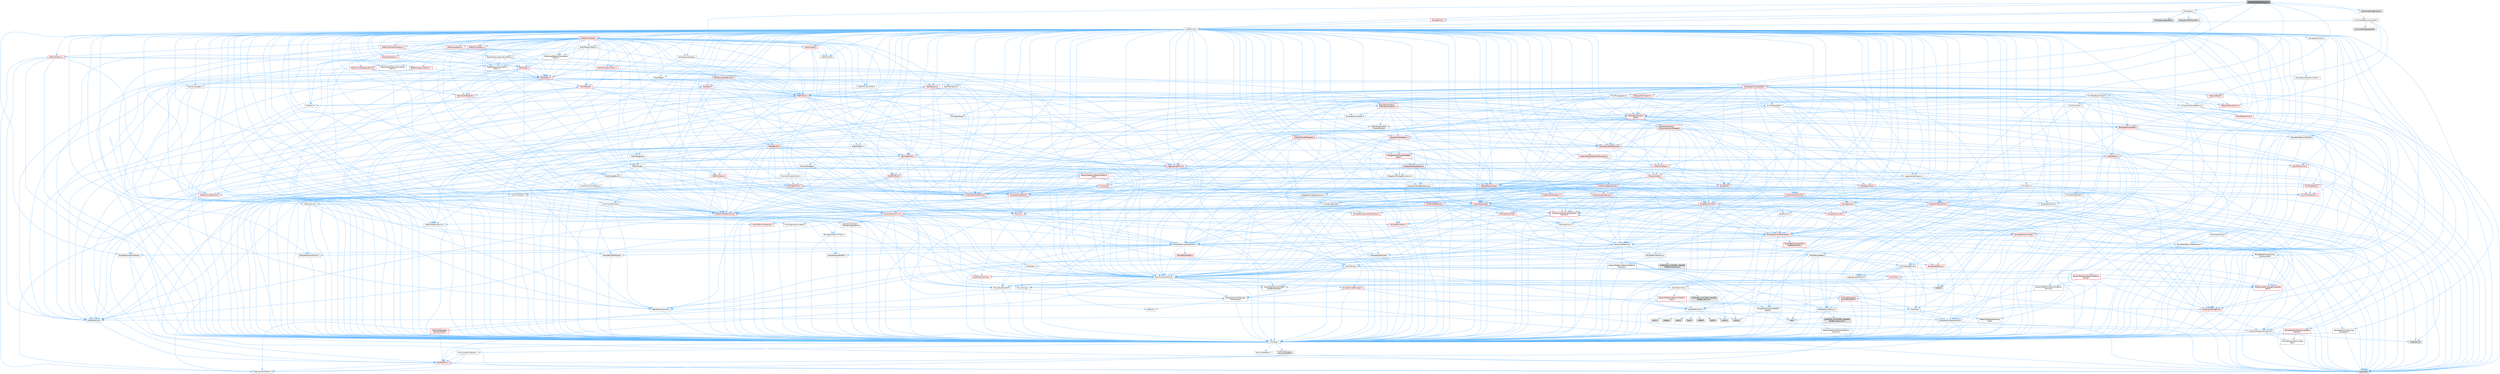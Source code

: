 digraph "PackageHelperFunctions.h"
{
 // INTERACTIVE_SVG=YES
 // LATEX_PDF_SIZE
  bgcolor="transparent";
  edge [fontname=Helvetica,fontsize=10,labelfontname=Helvetica,labelfontsize=10];
  node [fontname=Helvetica,fontsize=10,shape=box,height=0.2,width=0.4];
  Node1 [id="Node000001",label="PackageHelperFunctions.h",height=0.2,width=0.4,color="gray40", fillcolor="grey60", style="filled", fontcolor="black",tooltip=" "];
  Node1 -> Node2 [id="edge1_Node000001_Node000002",color="steelblue1",style="solid",tooltip=" "];
  Node2 [id="Node000002",label="CoreMinimal.h",height=0.2,width=0.4,color="grey40", fillcolor="white", style="filled",URL="$d7/d67/CoreMinimal_8h.html",tooltip=" "];
  Node2 -> Node3 [id="edge2_Node000002_Node000003",color="steelblue1",style="solid",tooltip=" "];
  Node3 [id="Node000003",label="CoreTypes.h",height=0.2,width=0.4,color="grey40", fillcolor="white", style="filled",URL="$dc/dec/CoreTypes_8h.html",tooltip=" "];
  Node3 -> Node4 [id="edge3_Node000003_Node000004",color="steelblue1",style="solid",tooltip=" "];
  Node4 [id="Node000004",label="HAL/Platform.h",height=0.2,width=0.4,color="red", fillcolor="#FFF0F0", style="filled",URL="$d9/dd0/Platform_8h.html",tooltip=" "];
  Node4 -> Node7 [id="edge4_Node000004_Node000007",color="steelblue1",style="solid",tooltip=" "];
  Node7 [id="Node000007",label="type_traits",height=0.2,width=0.4,color="grey60", fillcolor="#E0E0E0", style="filled",tooltip=" "];
  Node4 -> Node8 [id="edge5_Node000004_Node000008",color="steelblue1",style="solid",tooltip=" "];
  Node8 [id="Node000008",label="PreprocessorHelpers.h",height=0.2,width=0.4,color="grey40", fillcolor="white", style="filled",URL="$db/ddb/PreprocessorHelpers_8h.html",tooltip=" "];
  Node3 -> Node14 [id="edge6_Node000003_Node000014",color="steelblue1",style="solid",tooltip=" "];
  Node14 [id="Node000014",label="ProfilingDebugging\l/UMemoryDefines.h",height=0.2,width=0.4,color="grey40", fillcolor="white", style="filled",URL="$d2/da2/UMemoryDefines_8h.html",tooltip=" "];
  Node3 -> Node15 [id="edge7_Node000003_Node000015",color="steelblue1",style="solid",tooltip=" "];
  Node15 [id="Node000015",label="Misc/CoreMiscDefines.h",height=0.2,width=0.4,color="grey40", fillcolor="white", style="filled",URL="$da/d38/CoreMiscDefines_8h.html",tooltip=" "];
  Node15 -> Node4 [id="edge8_Node000015_Node000004",color="steelblue1",style="solid",tooltip=" "];
  Node15 -> Node8 [id="edge9_Node000015_Node000008",color="steelblue1",style="solid",tooltip=" "];
  Node3 -> Node16 [id="edge10_Node000003_Node000016",color="steelblue1",style="solid",tooltip=" "];
  Node16 [id="Node000016",label="Misc/CoreDefines.h",height=0.2,width=0.4,color="grey40", fillcolor="white", style="filled",URL="$d3/dd2/CoreDefines_8h.html",tooltip=" "];
  Node2 -> Node17 [id="edge11_Node000002_Node000017",color="steelblue1",style="solid",tooltip=" "];
  Node17 [id="Node000017",label="CoreFwd.h",height=0.2,width=0.4,color="grey40", fillcolor="white", style="filled",URL="$d1/d1e/CoreFwd_8h.html",tooltip=" "];
  Node17 -> Node3 [id="edge12_Node000017_Node000003",color="steelblue1",style="solid",tooltip=" "];
  Node17 -> Node18 [id="edge13_Node000017_Node000018",color="steelblue1",style="solid",tooltip=" "];
  Node18 [id="Node000018",label="Containers/ContainersFwd.h",height=0.2,width=0.4,color="grey40", fillcolor="white", style="filled",URL="$d4/d0a/ContainersFwd_8h.html",tooltip=" "];
  Node18 -> Node4 [id="edge14_Node000018_Node000004",color="steelblue1",style="solid",tooltip=" "];
  Node18 -> Node3 [id="edge15_Node000018_Node000003",color="steelblue1",style="solid",tooltip=" "];
  Node18 -> Node19 [id="edge16_Node000018_Node000019",color="steelblue1",style="solid",tooltip=" "];
  Node19 [id="Node000019",label="Traits/IsContiguousContainer.h",height=0.2,width=0.4,color="grey40", fillcolor="white", style="filled",URL="$d5/d3c/IsContiguousContainer_8h.html",tooltip=" "];
  Node19 -> Node3 [id="edge17_Node000019_Node000003",color="steelblue1",style="solid",tooltip=" "];
  Node19 -> Node20 [id="edge18_Node000019_Node000020",color="steelblue1",style="solid",tooltip=" "];
  Node20 [id="Node000020",label="Misc/StaticAssertComplete\lType.h",height=0.2,width=0.4,color="grey40", fillcolor="white", style="filled",URL="$d5/d4e/StaticAssertCompleteType_8h.html",tooltip=" "];
  Node19 -> Node21 [id="edge19_Node000019_Node000021",color="steelblue1",style="solid",tooltip=" "];
  Node21 [id="Node000021",label="initializer_list",height=0.2,width=0.4,color="grey60", fillcolor="#E0E0E0", style="filled",tooltip=" "];
  Node17 -> Node22 [id="edge20_Node000017_Node000022",color="steelblue1",style="solid",tooltip=" "];
  Node22 [id="Node000022",label="Math/MathFwd.h",height=0.2,width=0.4,color="grey40", fillcolor="white", style="filled",URL="$d2/d10/MathFwd_8h.html",tooltip=" "];
  Node22 -> Node4 [id="edge21_Node000022_Node000004",color="steelblue1",style="solid",tooltip=" "];
  Node17 -> Node23 [id="edge22_Node000017_Node000023",color="steelblue1",style="solid",tooltip=" "];
  Node23 [id="Node000023",label="UObject/UObjectHierarchy\lFwd.h",height=0.2,width=0.4,color="grey40", fillcolor="white", style="filled",URL="$d3/d13/UObjectHierarchyFwd_8h.html",tooltip=" "];
  Node2 -> Node23 [id="edge23_Node000002_Node000023",color="steelblue1",style="solid",tooltip=" "];
  Node2 -> Node18 [id="edge24_Node000002_Node000018",color="steelblue1",style="solid",tooltip=" "];
  Node2 -> Node24 [id="edge25_Node000002_Node000024",color="steelblue1",style="solid",tooltip=" "];
  Node24 [id="Node000024",label="Misc/VarArgs.h",height=0.2,width=0.4,color="grey40", fillcolor="white", style="filled",URL="$d5/d6f/VarArgs_8h.html",tooltip=" "];
  Node24 -> Node3 [id="edge26_Node000024_Node000003",color="steelblue1",style="solid",tooltip=" "];
  Node2 -> Node25 [id="edge27_Node000002_Node000025",color="steelblue1",style="solid",tooltip=" "];
  Node25 [id="Node000025",label="Logging/LogVerbosity.h",height=0.2,width=0.4,color="grey40", fillcolor="white", style="filled",URL="$d2/d8f/LogVerbosity_8h.html",tooltip=" "];
  Node25 -> Node3 [id="edge28_Node000025_Node000003",color="steelblue1",style="solid",tooltip=" "];
  Node2 -> Node26 [id="edge29_Node000002_Node000026",color="steelblue1",style="solid",tooltip=" "];
  Node26 [id="Node000026",label="Misc/OutputDevice.h",height=0.2,width=0.4,color="grey40", fillcolor="white", style="filled",URL="$d7/d32/OutputDevice_8h.html",tooltip=" "];
  Node26 -> Node17 [id="edge30_Node000026_Node000017",color="steelblue1",style="solid",tooltip=" "];
  Node26 -> Node3 [id="edge31_Node000026_Node000003",color="steelblue1",style="solid",tooltip=" "];
  Node26 -> Node25 [id="edge32_Node000026_Node000025",color="steelblue1",style="solid",tooltip=" "];
  Node26 -> Node24 [id="edge33_Node000026_Node000024",color="steelblue1",style="solid",tooltip=" "];
  Node26 -> Node27 [id="edge34_Node000026_Node000027",color="steelblue1",style="solid",tooltip=" "];
  Node27 [id="Node000027",label="Templates/IsArrayOrRefOf\lTypeByPredicate.h",height=0.2,width=0.4,color="grey40", fillcolor="white", style="filled",URL="$d6/da1/IsArrayOrRefOfTypeByPredicate_8h.html",tooltip=" "];
  Node27 -> Node3 [id="edge35_Node000027_Node000003",color="steelblue1",style="solid",tooltip=" "];
  Node26 -> Node28 [id="edge36_Node000026_Node000028",color="steelblue1",style="solid",tooltip=" "];
  Node28 [id="Node000028",label="Templates/IsValidVariadic\lFunctionArg.h",height=0.2,width=0.4,color="grey40", fillcolor="white", style="filled",URL="$d0/dc8/IsValidVariadicFunctionArg_8h.html",tooltip=" "];
  Node28 -> Node3 [id="edge37_Node000028_Node000003",color="steelblue1",style="solid",tooltip=" "];
  Node28 -> Node29 [id="edge38_Node000028_Node000029",color="steelblue1",style="solid",tooltip=" "];
  Node29 [id="Node000029",label="IsEnum.h",height=0.2,width=0.4,color="grey40", fillcolor="white", style="filled",URL="$d4/de5/IsEnum_8h.html",tooltip=" "];
  Node28 -> Node7 [id="edge39_Node000028_Node000007",color="steelblue1",style="solid",tooltip=" "];
  Node26 -> Node30 [id="edge40_Node000026_Node000030",color="steelblue1",style="solid",tooltip=" "];
  Node30 [id="Node000030",label="Traits/IsCharEncodingCompatible\lWith.h",height=0.2,width=0.4,color="red", fillcolor="#FFF0F0", style="filled",URL="$df/dd1/IsCharEncodingCompatibleWith_8h.html",tooltip=" "];
  Node30 -> Node7 [id="edge41_Node000030_Node000007",color="steelblue1",style="solid",tooltip=" "];
  Node2 -> Node32 [id="edge42_Node000002_Node000032",color="steelblue1",style="solid",tooltip=" "];
  Node32 [id="Node000032",label="HAL/PlatformCrt.h",height=0.2,width=0.4,color="grey40", fillcolor="white", style="filled",URL="$d8/d75/PlatformCrt_8h.html",tooltip=" "];
  Node32 -> Node33 [id="edge43_Node000032_Node000033",color="steelblue1",style="solid",tooltip=" "];
  Node33 [id="Node000033",label="new",height=0.2,width=0.4,color="grey60", fillcolor="#E0E0E0", style="filled",tooltip=" "];
  Node32 -> Node34 [id="edge44_Node000032_Node000034",color="steelblue1",style="solid",tooltip=" "];
  Node34 [id="Node000034",label="wchar.h",height=0.2,width=0.4,color="grey60", fillcolor="#E0E0E0", style="filled",tooltip=" "];
  Node32 -> Node35 [id="edge45_Node000032_Node000035",color="steelblue1",style="solid",tooltip=" "];
  Node35 [id="Node000035",label="stddef.h",height=0.2,width=0.4,color="grey60", fillcolor="#E0E0E0", style="filled",tooltip=" "];
  Node32 -> Node36 [id="edge46_Node000032_Node000036",color="steelblue1",style="solid",tooltip=" "];
  Node36 [id="Node000036",label="stdlib.h",height=0.2,width=0.4,color="grey60", fillcolor="#E0E0E0", style="filled",tooltip=" "];
  Node32 -> Node37 [id="edge47_Node000032_Node000037",color="steelblue1",style="solid",tooltip=" "];
  Node37 [id="Node000037",label="stdio.h",height=0.2,width=0.4,color="grey60", fillcolor="#E0E0E0", style="filled",tooltip=" "];
  Node32 -> Node38 [id="edge48_Node000032_Node000038",color="steelblue1",style="solid",tooltip=" "];
  Node38 [id="Node000038",label="stdarg.h",height=0.2,width=0.4,color="grey60", fillcolor="#E0E0E0", style="filled",tooltip=" "];
  Node32 -> Node39 [id="edge49_Node000032_Node000039",color="steelblue1",style="solid",tooltip=" "];
  Node39 [id="Node000039",label="math.h",height=0.2,width=0.4,color="grey60", fillcolor="#E0E0E0", style="filled",tooltip=" "];
  Node32 -> Node40 [id="edge50_Node000032_Node000040",color="steelblue1",style="solid",tooltip=" "];
  Node40 [id="Node000040",label="float.h",height=0.2,width=0.4,color="grey60", fillcolor="#E0E0E0", style="filled",tooltip=" "];
  Node32 -> Node41 [id="edge51_Node000032_Node000041",color="steelblue1",style="solid",tooltip=" "];
  Node41 [id="Node000041",label="string.h",height=0.2,width=0.4,color="grey60", fillcolor="#E0E0E0", style="filled",tooltip=" "];
  Node2 -> Node42 [id="edge52_Node000002_Node000042",color="steelblue1",style="solid",tooltip=" "];
  Node42 [id="Node000042",label="HAL/PlatformMisc.h",height=0.2,width=0.4,color="grey40", fillcolor="white", style="filled",URL="$d0/df5/PlatformMisc_8h.html",tooltip=" "];
  Node42 -> Node3 [id="edge53_Node000042_Node000003",color="steelblue1",style="solid",tooltip=" "];
  Node42 -> Node43 [id="edge54_Node000042_Node000043",color="steelblue1",style="solid",tooltip=" "];
  Node43 [id="Node000043",label="GenericPlatform/GenericPlatform\lMisc.h",height=0.2,width=0.4,color="red", fillcolor="#FFF0F0", style="filled",URL="$db/d9a/GenericPlatformMisc_8h.html",tooltip=" "];
  Node43 -> Node44 [id="edge55_Node000043_Node000044",color="steelblue1",style="solid",tooltip=" "];
  Node44 [id="Node000044",label="Containers/StringFwd.h",height=0.2,width=0.4,color="red", fillcolor="#FFF0F0", style="filled",URL="$df/d37/StringFwd_8h.html",tooltip=" "];
  Node44 -> Node3 [id="edge56_Node000044_Node000003",color="steelblue1",style="solid",tooltip=" "];
  Node44 -> Node19 [id="edge57_Node000044_Node000019",color="steelblue1",style="solid",tooltip=" "];
  Node43 -> Node17 [id="edge58_Node000043_Node000017",color="steelblue1",style="solid",tooltip=" "];
  Node43 -> Node3 [id="edge59_Node000043_Node000003",color="steelblue1",style="solid",tooltip=" "];
  Node43 -> Node32 [id="edge60_Node000043_Node000032",color="steelblue1",style="solid",tooltip=" "];
  Node43 -> Node47 [id="edge61_Node000043_Node000047",color="steelblue1",style="solid",tooltip=" "];
  Node47 [id="Node000047",label="Math/NumericLimits.h",height=0.2,width=0.4,color="grey40", fillcolor="white", style="filled",URL="$df/d1b/NumericLimits_8h.html",tooltip=" "];
  Node47 -> Node3 [id="edge62_Node000047_Node000003",color="steelblue1",style="solid",tooltip=" "];
  Node42 -> Node52 [id="edge63_Node000042_Node000052",color="steelblue1",style="solid",tooltip=" "];
  Node52 [id="Node000052",label="COMPILED_PLATFORM_HEADER\l(PlatformMisc.h)",height=0.2,width=0.4,color="grey60", fillcolor="#E0E0E0", style="filled",tooltip=" "];
  Node42 -> Node53 [id="edge64_Node000042_Node000053",color="steelblue1",style="solid",tooltip=" "];
  Node53 [id="Node000053",label="ProfilingDebugging\l/CpuProfilerTrace.h",height=0.2,width=0.4,color="red", fillcolor="#FFF0F0", style="filled",URL="$da/dcb/CpuProfilerTrace_8h.html",tooltip=" "];
  Node53 -> Node3 [id="edge65_Node000053_Node000003",color="steelblue1",style="solid",tooltip=" "];
  Node53 -> Node18 [id="edge66_Node000053_Node000018",color="steelblue1",style="solid",tooltip=" "];
  Node53 -> Node54 [id="edge67_Node000053_Node000054",color="steelblue1",style="solid",tooltip=" "];
  Node54 [id="Node000054",label="HAL/PlatformAtomics.h",height=0.2,width=0.4,color="grey40", fillcolor="white", style="filled",URL="$d3/d36/PlatformAtomics_8h.html",tooltip=" "];
  Node54 -> Node3 [id="edge68_Node000054_Node000003",color="steelblue1",style="solid",tooltip=" "];
  Node54 -> Node55 [id="edge69_Node000054_Node000055",color="steelblue1",style="solid",tooltip=" "];
  Node55 [id="Node000055",label="GenericPlatform/GenericPlatform\lAtomics.h",height=0.2,width=0.4,color="grey40", fillcolor="white", style="filled",URL="$da/d72/GenericPlatformAtomics_8h.html",tooltip=" "];
  Node55 -> Node3 [id="edge70_Node000055_Node000003",color="steelblue1",style="solid",tooltip=" "];
  Node54 -> Node56 [id="edge71_Node000054_Node000056",color="steelblue1",style="solid",tooltip=" "];
  Node56 [id="Node000056",label="COMPILED_PLATFORM_HEADER\l(PlatformAtomics.h)",height=0.2,width=0.4,color="grey60", fillcolor="#E0E0E0", style="filled",tooltip=" "];
  Node53 -> Node8 [id="edge72_Node000053_Node000008",color="steelblue1",style="solid",tooltip=" "];
  Node2 -> Node61 [id="edge73_Node000002_Node000061",color="steelblue1",style="solid",tooltip=" "];
  Node61 [id="Node000061",label="Misc/AssertionMacros.h",height=0.2,width=0.4,color="grey40", fillcolor="white", style="filled",URL="$d0/dfa/AssertionMacros_8h.html",tooltip=" "];
  Node61 -> Node3 [id="edge74_Node000061_Node000003",color="steelblue1",style="solid",tooltip=" "];
  Node61 -> Node4 [id="edge75_Node000061_Node000004",color="steelblue1",style="solid",tooltip=" "];
  Node61 -> Node42 [id="edge76_Node000061_Node000042",color="steelblue1",style="solid",tooltip=" "];
  Node61 -> Node8 [id="edge77_Node000061_Node000008",color="steelblue1",style="solid",tooltip=" "];
  Node61 -> Node62 [id="edge78_Node000061_Node000062",color="steelblue1",style="solid",tooltip=" "];
  Node62 [id="Node000062",label="Templates/EnableIf.h",height=0.2,width=0.4,color="grey40", fillcolor="white", style="filled",URL="$d7/d60/EnableIf_8h.html",tooltip=" "];
  Node62 -> Node3 [id="edge79_Node000062_Node000003",color="steelblue1",style="solid",tooltip=" "];
  Node61 -> Node27 [id="edge80_Node000061_Node000027",color="steelblue1",style="solid",tooltip=" "];
  Node61 -> Node28 [id="edge81_Node000061_Node000028",color="steelblue1",style="solid",tooltip=" "];
  Node61 -> Node30 [id="edge82_Node000061_Node000030",color="steelblue1",style="solid",tooltip=" "];
  Node61 -> Node24 [id="edge83_Node000061_Node000024",color="steelblue1",style="solid",tooltip=" "];
  Node61 -> Node63 [id="edge84_Node000061_Node000063",color="steelblue1",style="solid",tooltip=" "];
  Node63 [id="Node000063",label="String/FormatStringSan.h",height=0.2,width=0.4,color="red", fillcolor="#FFF0F0", style="filled",URL="$d3/d8b/FormatStringSan_8h.html",tooltip=" "];
  Node63 -> Node7 [id="edge85_Node000063_Node000007",color="steelblue1",style="solid",tooltip=" "];
  Node63 -> Node3 [id="edge86_Node000063_Node000003",color="steelblue1",style="solid",tooltip=" "];
  Node63 -> Node28 [id="edge87_Node000063_Node000028",color="steelblue1",style="solid",tooltip=" "];
  Node63 -> Node18 [id="edge88_Node000063_Node000018",color="steelblue1",style="solid",tooltip=" "];
  Node61 -> Node69 [id="edge89_Node000061_Node000069",color="steelblue1",style="solid",tooltip=" "];
  Node69 [id="Node000069",label="atomic",height=0.2,width=0.4,color="grey60", fillcolor="#E0E0E0", style="filled",tooltip=" "];
  Node2 -> Node70 [id="edge90_Node000002_Node000070",color="steelblue1",style="solid",tooltip=" "];
  Node70 [id="Node000070",label="Templates/IsPointer.h",height=0.2,width=0.4,color="grey40", fillcolor="white", style="filled",URL="$d7/d05/IsPointer_8h.html",tooltip=" "];
  Node70 -> Node3 [id="edge91_Node000070_Node000003",color="steelblue1",style="solid",tooltip=" "];
  Node2 -> Node71 [id="edge92_Node000002_Node000071",color="steelblue1",style="solid",tooltip=" "];
  Node71 [id="Node000071",label="HAL/PlatformMemory.h",height=0.2,width=0.4,color="grey40", fillcolor="white", style="filled",URL="$de/d68/PlatformMemory_8h.html",tooltip=" "];
  Node71 -> Node3 [id="edge93_Node000071_Node000003",color="steelblue1",style="solid",tooltip=" "];
  Node71 -> Node72 [id="edge94_Node000071_Node000072",color="steelblue1",style="solid",tooltip=" "];
  Node72 [id="Node000072",label="GenericPlatform/GenericPlatform\lMemory.h",height=0.2,width=0.4,color="grey40", fillcolor="white", style="filled",URL="$dd/d22/GenericPlatformMemory_8h.html",tooltip=" "];
  Node72 -> Node17 [id="edge95_Node000072_Node000017",color="steelblue1",style="solid",tooltip=" "];
  Node72 -> Node3 [id="edge96_Node000072_Node000003",color="steelblue1",style="solid",tooltip=" "];
  Node72 -> Node73 [id="edge97_Node000072_Node000073",color="steelblue1",style="solid",tooltip=" "];
  Node73 [id="Node000073",label="HAL/PlatformString.h",height=0.2,width=0.4,color="red", fillcolor="#FFF0F0", style="filled",URL="$db/db5/PlatformString_8h.html",tooltip=" "];
  Node73 -> Node3 [id="edge98_Node000073_Node000003",color="steelblue1",style="solid",tooltip=" "];
  Node72 -> Node41 [id="edge99_Node000072_Node000041",color="steelblue1",style="solid",tooltip=" "];
  Node72 -> Node34 [id="edge100_Node000072_Node000034",color="steelblue1",style="solid",tooltip=" "];
  Node71 -> Node75 [id="edge101_Node000071_Node000075",color="steelblue1",style="solid",tooltip=" "];
  Node75 [id="Node000075",label="COMPILED_PLATFORM_HEADER\l(PlatformMemory.h)",height=0.2,width=0.4,color="grey60", fillcolor="#E0E0E0", style="filled",tooltip=" "];
  Node2 -> Node54 [id="edge102_Node000002_Node000054",color="steelblue1",style="solid",tooltip=" "];
  Node2 -> Node76 [id="edge103_Node000002_Node000076",color="steelblue1",style="solid",tooltip=" "];
  Node76 [id="Node000076",label="Misc/Exec.h",height=0.2,width=0.4,color="grey40", fillcolor="white", style="filled",URL="$de/ddb/Exec_8h.html",tooltip=" "];
  Node76 -> Node3 [id="edge104_Node000076_Node000003",color="steelblue1",style="solid",tooltip=" "];
  Node76 -> Node61 [id="edge105_Node000076_Node000061",color="steelblue1",style="solid",tooltip=" "];
  Node2 -> Node77 [id="edge106_Node000002_Node000077",color="steelblue1",style="solid",tooltip=" "];
  Node77 [id="Node000077",label="HAL/MemoryBase.h",height=0.2,width=0.4,color="grey40", fillcolor="white", style="filled",URL="$d6/d9f/MemoryBase_8h.html",tooltip=" "];
  Node77 -> Node3 [id="edge107_Node000077_Node000003",color="steelblue1",style="solid",tooltip=" "];
  Node77 -> Node54 [id="edge108_Node000077_Node000054",color="steelblue1",style="solid",tooltip=" "];
  Node77 -> Node32 [id="edge109_Node000077_Node000032",color="steelblue1",style="solid",tooltip=" "];
  Node77 -> Node76 [id="edge110_Node000077_Node000076",color="steelblue1",style="solid",tooltip=" "];
  Node77 -> Node26 [id="edge111_Node000077_Node000026",color="steelblue1",style="solid",tooltip=" "];
  Node77 -> Node78 [id="edge112_Node000077_Node000078",color="steelblue1",style="solid",tooltip=" "];
  Node78 [id="Node000078",label="Templates/Atomic.h",height=0.2,width=0.4,color="red", fillcolor="#FFF0F0", style="filled",URL="$d3/d91/Atomic_8h.html",tooltip=" "];
  Node78 -> Node69 [id="edge113_Node000078_Node000069",color="steelblue1",style="solid",tooltip=" "];
  Node2 -> Node87 [id="edge114_Node000002_Node000087",color="steelblue1",style="solid",tooltip=" "];
  Node87 [id="Node000087",label="HAL/UnrealMemory.h",height=0.2,width=0.4,color="grey40", fillcolor="white", style="filled",URL="$d9/d96/UnrealMemory_8h.html",tooltip=" "];
  Node87 -> Node3 [id="edge115_Node000087_Node000003",color="steelblue1",style="solid",tooltip=" "];
  Node87 -> Node72 [id="edge116_Node000087_Node000072",color="steelblue1",style="solid",tooltip=" "];
  Node87 -> Node77 [id="edge117_Node000087_Node000077",color="steelblue1",style="solid",tooltip=" "];
  Node87 -> Node71 [id="edge118_Node000087_Node000071",color="steelblue1",style="solid",tooltip=" "];
  Node87 -> Node88 [id="edge119_Node000087_Node000088",color="steelblue1",style="solid",tooltip=" "];
  Node88 [id="Node000088",label="ProfilingDebugging\l/MemoryTrace.h",height=0.2,width=0.4,color="red", fillcolor="#FFF0F0", style="filled",URL="$da/dd7/MemoryTrace_8h.html",tooltip=" "];
  Node88 -> Node4 [id="edge120_Node000088_Node000004",color="steelblue1",style="solid",tooltip=" "];
  Node87 -> Node70 [id="edge121_Node000087_Node000070",color="steelblue1",style="solid",tooltip=" "];
  Node2 -> Node89 [id="edge122_Node000002_Node000089",color="steelblue1",style="solid",tooltip=" "];
  Node89 [id="Node000089",label="Templates/IsArithmetic.h",height=0.2,width=0.4,color="grey40", fillcolor="white", style="filled",URL="$d2/d5d/IsArithmetic_8h.html",tooltip=" "];
  Node89 -> Node3 [id="edge123_Node000089_Node000003",color="steelblue1",style="solid",tooltip=" "];
  Node2 -> Node83 [id="edge124_Node000002_Node000083",color="steelblue1",style="solid",tooltip=" "];
  Node83 [id="Node000083",label="Templates/AndOrNot.h",height=0.2,width=0.4,color="grey40", fillcolor="white", style="filled",URL="$db/d0a/AndOrNot_8h.html",tooltip=" "];
  Node83 -> Node3 [id="edge125_Node000083_Node000003",color="steelblue1",style="solid",tooltip=" "];
  Node2 -> Node90 [id="edge126_Node000002_Node000090",color="steelblue1",style="solid",tooltip=" "];
  Node90 [id="Node000090",label="Templates/IsPODType.h",height=0.2,width=0.4,color="grey40", fillcolor="white", style="filled",URL="$d7/db1/IsPODType_8h.html",tooltip=" "];
  Node90 -> Node3 [id="edge127_Node000090_Node000003",color="steelblue1",style="solid",tooltip=" "];
  Node2 -> Node91 [id="edge128_Node000002_Node000091",color="steelblue1",style="solid",tooltip=" "];
  Node91 [id="Node000091",label="Templates/IsUECoreType.h",height=0.2,width=0.4,color="grey40", fillcolor="white", style="filled",URL="$d1/db8/IsUECoreType_8h.html",tooltip=" "];
  Node91 -> Node3 [id="edge129_Node000091_Node000003",color="steelblue1",style="solid",tooltip=" "];
  Node91 -> Node7 [id="edge130_Node000091_Node000007",color="steelblue1",style="solid",tooltip=" "];
  Node2 -> Node84 [id="edge131_Node000002_Node000084",color="steelblue1",style="solid",tooltip=" "];
  Node84 [id="Node000084",label="Templates/IsTriviallyCopy\lConstructible.h",height=0.2,width=0.4,color="grey40", fillcolor="white", style="filled",URL="$d3/d78/IsTriviallyCopyConstructible_8h.html",tooltip=" "];
  Node84 -> Node3 [id="edge132_Node000084_Node000003",color="steelblue1",style="solid",tooltip=" "];
  Node84 -> Node7 [id="edge133_Node000084_Node000007",color="steelblue1",style="solid",tooltip=" "];
  Node2 -> Node92 [id="edge134_Node000002_Node000092",color="steelblue1",style="solid",tooltip=" "];
  Node92 [id="Node000092",label="Templates/UnrealTypeTraits.h",height=0.2,width=0.4,color="grey40", fillcolor="white", style="filled",URL="$d2/d2d/UnrealTypeTraits_8h.html",tooltip=" "];
  Node92 -> Node3 [id="edge135_Node000092_Node000003",color="steelblue1",style="solid",tooltip=" "];
  Node92 -> Node70 [id="edge136_Node000092_Node000070",color="steelblue1",style="solid",tooltip=" "];
  Node92 -> Node61 [id="edge137_Node000092_Node000061",color="steelblue1",style="solid",tooltip=" "];
  Node92 -> Node83 [id="edge138_Node000092_Node000083",color="steelblue1",style="solid",tooltip=" "];
  Node92 -> Node62 [id="edge139_Node000092_Node000062",color="steelblue1",style="solid",tooltip=" "];
  Node92 -> Node89 [id="edge140_Node000092_Node000089",color="steelblue1",style="solid",tooltip=" "];
  Node92 -> Node29 [id="edge141_Node000092_Node000029",color="steelblue1",style="solid",tooltip=" "];
  Node92 -> Node93 [id="edge142_Node000092_Node000093",color="steelblue1",style="solid",tooltip=" "];
  Node93 [id="Node000093",label="Templates/Models.h",height=0.2,width=0.4,color="red", fillcolor="#FFF0F0", style="filled",URL="$d3/d0c/Models_8h.html",tooltip=" "];
  Node92 -> Node90 [id="edge143_Node000092_Node000090",color="steelblue1",style="solid",tooltip=" "];
  Node92 -> Node91 [id="edge144_Node000092_Node000091",color="steelblue1",style="solid",tooltip=" "];
  Node92 -> Node84 [id="edge145_Node000092_Node000084",color="steelblue1",style="solid",tooltip=" "];
  Node2 -> Node62 [id="edge146_Node000002_Node000062",color="steelblue1",style="solid",tooltip=" "];
  Node2 -> Node94 [id="edge147_Node000002_Node000094",color="steelblue1",style="solid",tooltip=" "];
  Node94 [id="Node000094",label="Templates/RemoveReference.h",height=0.2,width=0.4,color="grey40", fillcolor="white", style="filled",URL="$da/dbe/RemoveReference_8h.html",tooltip=" "];
  Node94 -> Node3 [id="edge148_Node000094_Node000003",color="steelblue1",style="solid",tooltip=" "];
  Node2 -> Node95 [id="edge149_Node000002_Node000095",color="steelblue1",style="solid",tooltip=" "];
  Node95 [id="Node000095",label="Templates/IntegralConstant.h",height=0.2,width=0.4,color="grey40", fillcolor="white", style="filled",URL="$db/d1b/IntegralConstant_8h.html",tooltip=" "];
  Node95 -> Node3 [id="edge150_Node000095_Node000003",color="steelblue1",style="solid",tooltip=" "];
  Node2 -> Node96 [id="edge151_Node000002_Node000096",color="steelblue1",style="solid",tooltip=" "];
  Node96 [id="Node000096",label="Templates/IsClass.h",height=0.2,width=0.4,color="grey40", fillcolor="white", style="filled",URL="$db/dcb/IsClass_8h.html",tooltip=" "];
  Node96 -> Node3 [id="edge152_Node000096_Node000003",color="steelblue1",style="solid",tooltip=" "];
  Node2 -> Node97 [id="edge153_Node000002_Node000097",color="steelblue1",style="solid",tooltip=" "];
  Node97 [id="Node000097",label="Templates/TypeCompatible\lBytes.h",height=0.2,width=0.4,color="grey40", fillcolor="white", style="filled",URL="$df/d0a/TypeCompatibleBytes_8h.html",tooltip=" "];
  Node97 -> Node3 [id="edge154_Node000097_Node000003",color="steelblue1",style="solid",tooltip=" "];
  Node97 -> Node41 [id="edge155_Node000097_Node000041",color="steelblue1",style="solid",tooltip=" "];
  Node97 -> Node33 [id="edge156_Node000097_Node000033",color="steelblue1",style="solid",tooltip=" "];
  Node97 -> Node7 [id="edge157_Node000097_Node000007",color="steelblue1",style="solid",tooltip=" "];
  Node2 -> Node19 [id="edge158_Node000002_Node000019",color="steelblue1",style="solid",tooltip=" "];
  Node2 -> Node98 [id="edge159_Node000002_Node000098",color="steelblue1",style="solid",tooltip=" "];
  Node98 [id="Node000098",label="Templates/UnrealTemplate.h",height=0.2,width=0.4,color="red", fillcolor="#FFF0F0", style="filled",URL="$d4/d24/UnrealTemplate_8h.html",tooltip=" "];
  Node98 -> Node3 [id="edge160_Node000098_Node000003",color="steelblue1",style="solid",tooltip=" "];
  Node98 -> Node70 [id="edge161_Node000098_Node000070",color="steelblue1",style="solid",tooltip=" "];
  Node98 -> Node87 [id="edge162_Node000098_Node000087",color="steelblue1",style="solid",tooltip=" "];
  Node98 -> Node99 [id="edge163_Node000098_Node000099",color="steelblue1",style="solid",tooltip=" "];
  Node99 [id="Node000099",label="Templates/CopyQualifiers\lAndRefsFromTo.h",height=0.2,width=0.4,color="red", fillcolor="#FFF0F0", style="filled",URL="$d3/db3/CopyQualifiersAndRefsFromTo_8h.html",tooltip=" "];
  Node98 -> Node92 [id="edge164_Node000098_Node000092",color="steelblue1",style="solid",tooltip=" "];
  Node98 -> Node94 [id="edge165_Node000098_Node000094",color="steelblue1",style="solid",tooltip=" "];
  Node98 -> Node97 [id="edge166_Node000098_Node000097",color="steelblue1",style="solid",tooltip=" "];
  Node98 -> Node19 [id="edge167_Node000098_Node000019",color="steelblue1",style="solid",tooltip=" "];
  Node98 -> Node7 [id="edge168_Node000098_Node000007",color="steelblue1",style="solid",tooltip=" "];
  Node2 -> Node47 [id="edge169_Node000002_Node000047",color="steelblue1",style="solid",tooltip=" "];
  Node2 -> Node102 [id="edge170_Node000002_Node000102",color="steelblue1",style="solid",tooltip=" "];
  Node102 [id="Node000102",label="HAL/PlatformMath.h",height=0.2,width=0.4,color="red", fillcolor="#FFF0F0", style="filled",URL="$dc/d53/PlatformMath_8h.html",tooltip=" "];
  Node102 -> Node3 [id="edge171_Node000102_Node000003",color="steelblue1",style="solid",tooltip=" "];
  Node2 -> Node85 [id="edge172_Node000002_Node000085",color="steelblue1",style="solid",tooltip=" "];
  Node85 [id="Node000085",label="Templates/IsTriviallyCopy\lAssignable.h",height=0.2,width=0.4,color="grey40", fillcolor="white", style="filled",URL="$d2/df2/IsTriviallyCopyAssignable_8h.html",tooltip=" "];
  Node85 -> Node3 [id="edge173_Node000085_Node000003",color="steelblue1",style="solid",tooltip=" "];
  Node85 -> Node7 [id="edge174_Node000085_Node000007",color="steelblue1",style="solid",tooltip=" "];
  Node2 -> Node110 [id="edge175_Node000002_Node000110",color="steelblue1",style="solid",tooltip=" "];
  Node110 [id="Node000110",label="Templates/MemoryOps.h",height=0.2,width=0.4,color="red", fillcolor="#FFF0F0", style="filled",URL="$db/dea/MemoryOps_8h.html",tooltip=" "];
  Node110 -> Node3 [id="edge176_Node000110_Node000003",color="steelblue1",style="solid",tooltip=" "];
  Node110 -> Node87 [id="edge177_Node000110_Node000087",color="steelblue1",style="solid",tooltip=" "];
  Node110 -> Node85 [id="edge178_Node000110_Node000085",color="steelblue1",style="solid",tooltip=" "];
  Node110 -> Node84 [id="edge179_Node000110_Node000084",color="steelblue1",style="solid",tooltip=" "];
  Node110 -> Node92 [id="edge180_Node000110_Node000092",color="steelblue1",style="solid",tooltip=" "];
  Node110 -> Node33 [id="edge181_Node000110_Node000033",color="steelblue1",style="solid",tooltip=" "];
  Node110 -> Node7 [id="edge182_Node000110_Node000007",color="steelblue1",style="solid",tooltip=" "];
  Node2 -> Node111 [id="edge183_Node000002_Node000111",color="steelblue1",style="solid",tooltip=" "];
  Node111 [id="Node000111",label="Containers/ContainerAllocation\lPolicies.h",height=0.2,width=0.4,color="red", fillcolor="#FFF0F0", style="filled",URL="$d7/dff/ContainerAllocationPolicies_8h.html",tooltip=" "];
  Node111 -> Node3 [id="edge184_Node000111_Node000003",color="steelblue1",style="solid",tooltip=" "];
  Node111 -> Node111 [id="edge185_Node000111_Node000111",color="steelblue1",style="solid",tooltip=" "];
  Node111 -> Node102 [id="edge186_Node000111_Node000102",color="steelblue1",style="solid",tooltip=" "];
  Node111 -> Node87 [id="edge187_Node000111_Node000087",color="steelblue1",style="solid",tooltip=" "];
  Node111 -> Node47 [id="edge188_Node000111_Node000047",color="steelblue1",style="solid",tooltip=" "];
  Node111 -> Node61 [id="edge189_Node000111_Node000061",color="steelblue1",style="solid",tooltip=" "];
  Node111 -> Node110 [id="edge190_Node000111_Node000110",color="steelblue1",style="solid",tooltip=" "];
  Node111 -> Node97 [id="edge191_Node000111_Node000097",color="steelblue1",style="solid",tooltip=" "];
  Node111 -> Node7 [id="edge192_Node000111_Node000007",color="steelblue1",style="solid",tooltip=" "];
  Node2 -> Node114 [id="edge193_Node000002_Node000114",color="steelblue1",style="solid",tooltip=" "];
  Node114 [id="Node000114",label="Templates/IsEnumClass.h",height=0.2,width=0.4,color="grey40", fillcolor="white", style="filled",URL="$d7/d15/IsEnumClass_8h.html",tooltip=" "];
  Node114 -> Node3 [id="edge194_Node000114_Node000003",color="steelblue1",style="solid",tooltip=" "];
  Node114 -> Node83 [id="edge195_Node000114_Node000083",color="steelblue1",style="solid",tooltip=" "];
  Node2 -> Node115 [id="edge196_Node000002_Node000115",color="steelblue1",style="solid",tooltip=" "];
  Node115 [id="Node000115",label="HAL/PlatformProperties.h",height=0.2,width=0.4,color="red", fillcolor="#FFF0F0", style="filled",URL="$d9/db0/PlatformProperties_8h.html",tooltip=" "];
  Node115 -> Node3 [id="edge197_Node000115_Node000003",color="steelblue1",style="solid",tooltip=" "];
  Node2 -> Node118 [id="edge198_Node000002_Node000118",color="steelblue1",style="solid",tooltip=" "];
  Node118 [id="Node000118",label="Misc/EngineVersionBase.h",height=0.2,width=0.4,color="grey40", fillcolor="white", style="filled",URL="$d5/d2b/EngineVersionBase_8h.html",tooltip=" "];
  Node118 -> Node3 [id="edge199_Node000118_Node000003",color="steelblue1",style="solid",tooltip=" "];
  Node2 -> Node119 [id="edge200_Node000002_Node000119",color="steelblue1",style="solid",tooltip=" "];
  Node119 [id="Node000119",label="Internationalization\l/TextNamespaceFwd.h",height=0.2,width=0.4,color="grey40", fillcolor="white", style="filled",URL="$d8/d97/TextNamespaceFwd_8h.html",tooltip=" "];
  Node119 -> Node3 [id="edge201_Node000119_Node000003",color="steelblue1",style="solid",tooltip=" "];
  Node2 -> Node120 [id="edge202_Node000002_Node000120",color="steelblue1",style="solid",tooltip=" "];
  Node120 [id="Node000120",label="Serialization/Archive.h",height=0.2,width=0.4,color="red", fillcolor="#FFF0F0", style="filled",URL="$d7/d3b/Archive_8h.html",tooltip=" "];
  Node120 -> Node17 [id="edge203_Node000120_Node000017",color="steelblue1",style="solid",tooltip=" "];
  Node120 -> Node3 [id="edge204_Node000120_Node000003",color="steelblue1",style="solid",tooltip=" "];
  Node120 -> Node115 [id="edge205_Node000120_Node000115",color="steelblue1",style="solid",tooltip=" "];
  Node120 -> Node119 [id="edge206_Node000120_Node000119",color="steelblue1",style="solid",tooltip=" "];
  Node120 -> Node22 [id="edge207_Node000120_Node000022",color="steelblue1",style="solid",tooltip=" "];
  Node120 -> Node61 [id="edge208_Node000120_Node000061",color="steelblue1",style="solid",tooltip=" "];
  Node120 -> Node118 [id="edge209_Node000120_Node000118",color="steelblue1",style="solid",tooltip=" "];
  Node120 -> Node24 [id="edge210_Node000120_Node000024",color="steelblue1",style="solid",tooltip=" "];
  Node120 -> Node62 [id="edge211_Node000120_Node000062",color="steelblue1",style="solid",tooltip=" "];
  Node120 -> Node27 [id="edge212_Node000120_Node000027",color="steelblue1",style="solid",tooltip=" "];
  Node120 -> Node114 [id="edge213_Node000120_Node000114",color="steelblue1",style="solid",tooltip=" "];
  Node120 -> Node28 [id="edge214_Node000120_Node000028",color="steelblue1",style="solid",tooltip=" "];
  Node120 -> Node98 [id="edge215_Node000120_Node000098",color="steelblue1",style="solid",tooltip=" "];
  Node120 -> Node30 [id="edge216_Node000120_Node000030",color="steelblue1",style="solid",tooltip=" "];
  Node120 -> Node123 [id="edge217_Node000120_Node000123",color="steelblue1",style="solid",tooltip=" "];
  Node123 [id="Node000123",label="UObject/ObjectVersion.h",height=0.2,width=0.4,color="grey40", fillcolor="white", style="filled",URL="$da/d63/ObjectVersion_8h.html",tooltip=" "];
  Node123 -> Node3 [id="edge218_Node000123_Node000003",color="steelblue1",style="solid",tooltip=" "];
  Node2 -> Node124 [id="edge219_Node000002_Node000124",color="steelblue1",style="solid",tooltip=" "];
  Node124 [id="Node000124",label="Templates/Less.h",height=0.2,width=0.4,color="grey40", fillcolor="white", style="filled",URL="$de/dc8/Less_8h.html",tooltip=" "];
  Node124 -> Node3 [id="edge220_Node000124_Node000003",color="steelblue1",style="solid",tooltip=" "];
  Node124 -> Node98 [id="edge221_Node000124_Node000098",color="steelblue1",style="solid",tooltip=" "];
  Node2 -> Node125 [id="edge222_Node000002_Node000125",color="steelblue1",style="solid",tooltip=" "];
  Node125 [id="Node000125",label="Templates/Sorting.h",height=0.2,width=0.4,color="red", fillcolor="#FFF0F0", style="filled",URL="$d3/d9e/Sorting_8h.html",tooltip=" "];
  Node125 -> Node3 [id="edge223_Node000125_Node000003",color="steelblue1",style="solid",tooltip=" "];
  Node125 -> Node102 [id="edge224_Node000125_Node000102",color="steelblue1",style="solid",tooltip=" "];
  Node125 -> Node124 [id="edge225_Node000125_Node000124",color="steelblue1",style="solid",tooltip=" "];
  Node2 -> Node136 [id="edge226_Node000002_Node000136",color="steelblue1",style="solid",tooltip=" "];
  Node136 [id="Node000136",label="Misc/Char.h",height=0.2,width=0.4,color="red", fillcolor="#FFF0F0", style="filled",URL="$d0/d58/Char_8h.html",tooltip=" "];
  Node136 -> Node3 [id="edge227_Node000136_Node000003",color="steelblue1",style="solid",tooltip=" "];
  Node136 -> Node7 [id="edge228_Node000136_Node000007",color="steelblue1",style="solid",tooltip=" "];
  Node2 -> Node139 [id="edge229_Node000002_Node000139",color="steelblue1",style="solid",tooltip=" "];
  Node139 [id="Node000139",label="GenericPlatform/GenericPlatform\lStricmp.h",height=0.2,width=0.4,color="grey40", fillcolor="white", style="filled",URL="$d2/d86/GenericPlatformStricmp_8h.html",tooltip=" "];
  Node139 -> Node3 [id="edge230_Node000139_Node000003",color="steelblue1",style="solid",tooltip=" "];
  Node2 -> Node140 [id="edge231_Node000002_Node000140",color="steelblue1",style="solid",tooltip=" "];
  Node140 [id="Node000140",label="GenericPlatform/GenericPlatform\lString.h",height=0.2,width=0.4,color="red", fillcolor="#FFF0F0", style="filled",URL="$dd/d20/GenericPlatformString_8h.html",tooltip=" "];
  Node140 -> Node3 [id="edge232_Node000140_Node000003",color="steelblue1",style="solid",tooltip=" "];
  Node140 -> Node139 [id="edge233_Node000140_Node000139",color="steelblue1",style="solid",tooltip=" "];
  Node140 -> Node62 [id="edge234_Node000140_Node000062",color="steelblue1",style="solid",tooltip=" "];
  Node140 -> Node30 [id="edge235_Node000140_Node000030",color="steelblue1",style="solid",tooltip=" "];
  Node140 -> Node7 [id="edge236_Node000140_Node000007",color="steelblue1",style="solid",tooltip=" "];
  Node2 -> Node73 [id="edge237_Node000002_Node000073",color="steelblue1",style="solid",tooltip=" "];
  Node2 -> Node143 [id="edge238_Node000002_Node000143",color="steelblue1",style="solid",tooltip=" "];
  Node143 [id="Node000143",label="Misc/CString.h",height=0.2,width=0.4,color="grey40", fillcolor="white", style="filled",URL="$d2/d49/CString_8h.html",tooltip=" "];
  Node143 -> Node3 [id="edge239_Node000143_Node000003",color="steelblue1",style="solid",tooltip=" "];
  Node143 -> Node32 [id="edge240_Node000143_Node000032",color="steelblue1",style="solid",tooltip=" "];
  Node143 -> Node73 [id="edge241_Node000143_Node000073",color="steelblue1",style="solid",tooltip=" "];
  Node143 -> Node61 [id="edge242_Node000143_Node000061",color="steelblue1",style="solid",tooltip=" "];
  Node143 -> Node136 [id="edge243_Node000143_Node000136",color="steelblue1",style="solid",tooltip=" "];
  Node143 -> Node24 [id="edge244_Node000143_Node000024",color="steelblue1",style="solid",tooltip=" "];
  Node143 -> Node27 [id="edge245_Node000143_Node000027",color="steelblue1",style="solid",tooltip=" "];
  Node143 -> Node28 [id="edge246_Node000143_Node000028",color="steelblue1",style="solid",tooltip=" "];
  Node143 -> Node30 [id="edge247_Node000143_Node000030",color="steelblue1",style="solid",tooltip=" "];
  Node2 -> Node144 [id="edge248_Node000002_Node000144",color="steelblue1",style="solid",tooltip=" "];
  Node144 [id="Node000144",label="Misc/Crc.h",height=0.2,width=0.4,color="red", fillcolor="#FFF0F0", style="filled",URL="$d4/dd2/Crc_8h.html",tooltip=" "];
  Node144 -> Node3 [id="edge249_Node000144_Node000003",color="steelblue1",style="solid",tooltip=" "];
  Node144 -> Node73 [id="edge250_Node000144_Node000073",color="steelblue1",style="solid",tooltip=" "];
  Node144 -> Node61 [id="edge251_Node000144_Node000061",color="steelblue1",style="solid",tooltip=" "];
  Node144 -> Node143 [id="edge252_Node000144_Node000143",color="steelblue1",style="solid",tooltip=" "];
  Node144 -> Node136 [id="edge253_Node000144_Node000136",color="steelblue1",style="solid",tooltip=" "];
  Node144 -> Node92 [id="edge254_Node000144_Node000092",color="steelblue1",style="solid",tooltip=" "];
  Node2 -> Node135 [id="edge255_Node000002_Node000135",color="steelblue1",style="solid",tooltip=" "];
  Node135 [id="Node000135",label="Math/UnrealMathUtility.h",height=0.2,width=0.4,color="red", fillcolor="#FFF0F0", style="filled",URL="$db/db8/UnrealMathUtility_8h.html",tooltip=" "];
  Node135 -> Node3 [id="edge256_Node000135_Node000003",color="steelblue1",style="solid",tooltip=" "];
  Node135 -> Node61 [id="edge257_Node000135_Node000061",color="steelblue1",style="solid",tooltip=" "];
  Node135 -> Node102 [id="edge258_Node000135_Node000102",color="steelblue1",style="solid",tooltip=" "];
  Node135 -> Node22 [id="edge259_Node000135_Node000022",color="steelblue1",style="solid",tooltip=" "];
  Node2 -> Node145 [id="edge260_Node000002_Node000145",color="steelblue1",style="solid",tooltip=" "];
  Node145 [id="Node000145",label="Containers/UnrealString.h",height=0.2,width=0.4,color="red", fillcolor="#FFF0F0", style="filled",URL="$d5/dba/UnrealString_8h.html",tooltip=" "];
  Node2 -> Node149 [id="edge261_Node000002_Node000149",color="steelblue1",style="solid",tooltip=" "];
  Node149 [id="Node000149",label="Containers/Array.h",height=0.2,width=0.4,color="red", fillcolor="#FFF0F0", style="filled",URL="$df/dd0/Array_8h.html",tooltip=" "];
  Node149 -> Node3 [id="edge262_Node000149_Node000003",color="steelblue1",style="solid",tooltip=" "];
  Node149 -> Node61 [id="edge263_Node000149_Node000061",color="steelblue1",style="solid",tooltip=" "];
  Node149 -> Node87 [id="edge264_Node000149_Node000087",color="steelblue1",style="solid",tooltip=" "];
  Node149 -> Node92 [id="edge265_Node000149_Node000092",color="steelblue1",style="solid",tooltip=" "];
  Node149 -> Node98 [id="edge266_Node000149_Node000098",color="steelblue1",style="solid",tooltip=" "];
  Node149 -> Node111 [id="edge267_Node000149_Node000111",color="steelblue1",style="solid",tooltip=" "];
  Node149 -> Node120 [id="edge268_Node000149_Node000120",color="steelblue1",style="solid",tooltip=" "];
  Node149 -> Node128 [id="edge269_Node000149_Node000128",color="steelblue1",style="solid",tooltip=" "];
  Node128 [id="Node000128",label="Templates/Invoke.h",height=0.2,width=0.4,color="red", fillcolor="#FFF0F0", style="filled",URL="$d7/deb/Invoke_8h.html",tooltip=" "];
  Node128 -> Node3 [id="edge270_Node000128_Node000003",color="steelblue1",style="solid",tooltip=" "];
  Node128 -> Node98 [id="edge271_Node000128_Node000098",color="steelblue1",style="solid",tooltip=" "];
  Node128 -> Node7 [id="edge272_Node000128_Node000007",color="steelblue1",style="solid",tooltip=" "];
  Node149 -> Node124 [id="edge273_Node000149_Node000124",color="steelblue1",style="solid",tooltip=" "];
  Node149 -> Node125 [id="edge274_Node000149_Node000125",color="steelblue1",style="solid",tooltip=" "];
  Node149 -> Node172 [id="edge275_Node000149_Node000172",color="steelblue1",style="solid",tooltip=" "];
  Node172 [id="Node000172",label="Templates/AlignmentTemplates.h",height=0.2,width=0.4,color="red", fillcolor="#FFF0F0", style="filled",URL="$dd/d32/AlignmentTemplates_8h.html",tooltip=" "];
  Node172 -> Node3 [id="edge276_Node000172_Node000003",color="steelblue1",style="solid",tooltip=" "];
  Node172 -> Node70 [id="edge277_Node000172_Node000070",color="steelblue1",style="solid",tooltip=" "];
  Node149 -> Node7 [id="edge278_Node000149_Node000007",color="steelblue1",style="solid",tooltip=" "];
  Node2 -> Node173 [id="edge279_Node000002_Node000173",color="steelblue1",style="solid",tooltip=" "];
  Node173 [id="Node000173",label="Misc/FrameNumber.h",height=0.2,width=0.4,color="grey40", fillcolor="white", style="filled",URL="$dd/dbd/FrameNumber_8h.html",tooltip=" "];
  Node173 -> Node3 [id="edge280_Node000173_Node000003",color="steelblue1",style="solid",tooltip=" "];
  Node173 -> Node47 [id="edge281_Node000173_Node000047",color="steelblue1",style="solid",tooltip=" "];
  Node173 -> Node135 [id="edge282_Node000173_Node000135",color="steelblue1",style="solid",tooltip=" "];
  Node173 -> Node62 [id="edge283_Node000173_Node000062",color="steelblue1",style="solid",tooltip=" "];
  Node173 -> Node92 [id="edge284_Node000173_Node000092",color="steelblue1",style="solid",tooltip=" "];
  Node2 -> Node174 [id="edge285_Node000002_Node000174",color="steelblue1",style="solid",tooltip=" "];
  Node174 [id="Node000174",label="Misc/Timespan.h",height=0.2,width=0.4,color="grey40", fillcolor="white", style="filled",URL="$da/dd9/Timespan_8h.html",tooltip=" "];
  Node174 -> Node3 [id="edge286_Node000174_Node000003",color="steelblue1",style="solid",tooltip=" "];
  Node174 -> Node175 [id="edge287_Node000174_Node000175",color="steelblue1",style="solid",tooltip=" "];
  Node175 [id="Node000175",label="Math/Interval.h",height=0.2,width=0.4,color="grey40", fillcolor="white", style="filled",URL="$d1/d55/Interval_8h.html",tooltip=" "];
  Node175 -> Node3 [id="edge288_Node000175_Node000003",color="steelblue1",style="solid",tooltip=" "];
  Node175 -> Node89 [id="edge289_Node000175_Node000089",color="steelblue1",style="solid",tooltip=" "];
  Node175 -> Node92 [id="edge290_Node000175_Node000092",color="steelblue1",style="solid",tooltip=" "];
  Node175 -> Node47 [id="edge291_Node000175_Node000047",color="steelblue1",style="solid",tooltip=" "];
  Node175 -> Node135 [id="edge292_Node000175_Node000135",color="steelblue1",style="solid",tooltip=" "];
  Node174 -> Node135 [id="edge293_Node000174_Node000135",color="steelblue1",style="solid",tooltip=" "];
  Node174 -> Node61 [id="edge294_Node000174_Node000061",color="steelblue1",style="solid",tooltip=" "];
  Node2 -> Node176 [id="edge295_Node000002_Node000176",color="steelblue1",style="solid",tooltip=" "];
  Node176 [id="Node000176",label="Containers/StringConv.h",height=0.2,width=0.4,color="red", fillcolor="#FFF0F0", style="filled",URL="$d3/ddf/StringConv_8h.html",tooltip=" "];
  Node176 -> Node3 [id="edge296_Node000176_Node000003",color="steelblue1",style="solid",tooltip=" "];
  Node176 -> Node61 [id="edge297_Node000176_Node000061",color="steelblue1",style="solid",tooltip=" "];
  Node176 -> Node111 [id="edge298_Node000176_Node000111",color="steelblue1",style="solid",tooltip=" "];
  Node176 -> Node149 [id="edge299_Node000176_Node000149",color="steelblue1",style="solid",tooltip=" "];
  Node176 -> Node143 [id="edge300_Node000176_Node000143",color="steelblue1",style="solid",tooltip=" "];
  Node176 -> Node177 [id="edge301_Node000176_Node000177",color="steelblue1",style="solid",tooltip=" "];
  Node177 [id="Node000177",label="Templates/IsArray.h",height=0.2,width=0.4,color="grey40", fillcolor="white", style="filled",URL="$d8/d8d/IsArray_8h.html",tooltip=" "];
  Node177 -> Node3 [id="edge302_Node000177_Node000003",color="steelblue1",style="solid",tooltip=" "];
  Node176 -> Node98 [id="edge303_Node000176_Node000098",color="steelblue1",style="solid",tooltip=" "];
  Node176 -> Node92 [id="edge304_Node000176_Node000092",color="steelblue1",style="solid",tooltip=" "];
  Node176 -> Node30 [id="edge305_Node000176_Node000030",color="steelblue1",style="solid",tooltip=" "];
  Node176 -> Node19 [id="edge306_Node000176_Node000019",color="steelblue1",style="solid",tooltip=" "];
  Node176 -> Node7 [id="edge307_Node000176_Node000007",color="steelblue1",style="solid",tooltip=" "];
  Node2 -> Node178 [id="edge308_Node000002_Node000178",color="steelblue1",style="solid",tooltip=" "];
  Node178 [id="Node000178",label="UObject/UnrealNames.h",height=0.2,width=0.4,color="red", fillcolor="#FFF0F0", style="filled",URL="$d8/db1/UnrealNames_8h.html",tooltip=" "];
  Node178 -> Node3 [id="edge309_Node000178_Node000003",color="steelblue1",style="solid",tooltip=" "];
  Node2 -> Node180 [id="edge310_Node000002_Node000180",color="steelblue1",style="solid",tooltip=" "];
  Node180 [id="Node000180",label="UObject/NameTypes.h",height=0.2,width=0.4,color="red", fillcolor="#FFF0F0", style="filled",URL="$d6/d35/NameTypes_8h.html",tooltip=" "];
  Node180 -> Node3 [id="edge311_Node000180_Node000003",color="steelblue1",style="solid",tooltip=" "];
  Node180 -> Node61 [id="edge312_Node000180_Node000061",color="steelblue1",style="solid",tooltip=" "];
  Node180 -> Node87 [id="edge313_Node000180_Node000087",color="steelblue1",style="solid",tooltip=" "];
  Node180 -> Node92 [id="edge314_Node000180_Node000092",color="steelblue1",style="solid",tooltip=" "];
  Node180 -> Node98 [id="edge315_Node000180_Node000098",color="steelblue1",style="solid",tooltip=" "];
  Node180 -> Node145 [id="edge316_Node000180_Node000145",color="steelblue1",style="solid",tooltip=" "];
  Node180 -> Node181 [id="edge317_Node000180_Node000181",color="steelblue1",style="solid",tooltip=" "];
  Node181 [id="Node000181",label="HAL/CriticalSection.h",height=0.2,width=0.4,color="red", fillcolor="#FFF0F0", style="filled",URL="$d6/d90/CriticalSection_8h.html",tooltip=" "];
  Node180 -> Node176 [id="edge318_Node000180_Node000176",color="steelblue1",style="solid",tooltip=" "];
  Node180 -> Node44 [id="edge319_Node000180_Node000044",color="steelblue1",style="solid",tooltip=" "];
  Node180 -> Node178 [id="edge320_Node000180_Node000178",color="steelblue1",style="solid",tooltip=" "];
  Node180 -> Node78 [id="edge321_Node000180_Node000078",color="steelblue1",style="solid",tooltip=" "];
  Node2 -> Node188 [id="edge322_Node000002_Node000188",color="steelblue1",style="solid",tooltip=" "];
  Node188 [id="Node000188",label="Misc/Parse.h",height=0.2,width=0.4,color="red", fillcolor="#FFF0F0", style="filled",URL="$dc/d71/Parse_8h.html",tooltip=" "];
  Node188 -> Node44 [id="edge323_Node000188_Node000044",color="steelblue1",style="solid",tooltip=" "];
  Node188 -> Node145 [id="edge324_Node000188_Node000145",color="steelblue1",style="solid",tooltip=" "];
  Node188 -> Node3 [id="edge325_Node000188_Node000003",color="steelblue1",style="solid",tooltip=" "];
  Node188 -> Node32 [id="edge326_Node000188_Node000032",color="steelblue1",style="solid",tooltip=" "];
  Node188 -> Node189 [id="edge327_Node000188_Node000189",color="steelblue1",style="solid",tooltip=" "];
  Node189 [id="Node000189",label="Templates/Function.h",height=0.2,width=0.4,color="red", fillcolor="#FFF0F0", style="filled",URL="$df/df5/Function_8h.html",tooltip=" "];
  Node189 -> Node3 [id="edge328_Node000189_Node000003",color="steelblue1",style="solid",tooltip=" "];
  Node189 -> Node61 [id="edge329_Node000189_Node000061",color="steelblue1",style="solid",tooltip=" "];
  Node189 -> Node87 [id="edge330_Node000189_Node000087",color="steelblue1",style="solid",tooltip=" "];
  Node189 -> Node92 [id="edge331_Node000189_Node000092",color="steelblue1",style="solid",tooltip=" "];
  Node189 -> Node128 [id="edge332_Node000189_Node000128",color="steelblue1",style="solid",tooltip=" "];
  Node189 -> Node98 [id="edge333_Node000189_Node000098",color="steelblue1",style="solid",tooltip=" "];
  Node189 -> Node135 [id="edge334_Node000189_Node000135",color="steelblue1",style="solid",tooltip=" "];
  Node189 -> Node33 [id="edge335_Node000189_Node000033",color="steelblue1",style="solid",tooltip=" "];
  Node189 -> Node7 [id="edge336_Node000189_Node000007",color="steelblue1",style="solid",tooltip=" "];
  Node2 -> Node172 [id="edge337_Node000002_Node000172",color="steelblue1",style="solid",tooltip=" "];
  Node2 -> Node191 [id="edge338_Node000002_Node000191",color="steelblue1",style="solid",tooltip=" "];
  Node191 [id="Node000191",label="Misc/StructBuilder.h",height=0.2,width=0.4,color="grey40", fillcolor="white", style="filled",URL="$d9/db3/StructBuilder_8h.html",tooltip=" "];
  Node191 -> Node3 [id="edge339_Node000191_Node000003",color="steelblue1",style="solid",tooltip=" "];
  Node191 -> Node135 [id="edge340_Node000191_Node000135",color="steelblue1",style="solid",tooltip=" "];
  Node191 -> Node172 [id="edge341_Node000191_Node000172",color="steelblue1",style="solid",tooltip=" "];
  Node2 -> Node104 [id="edge342_Node000002_Node000104",color="steelblue1",style="solid",tooltip=" "];
  Node104 [id="Node000104",label="Templates/Decay.h",height=0.2,width=0.4,color="grey40", fillcolor="white", style="filled",URL="$dd/d0f/Decay_8h.html",tooltip=" "];
  Node104 -> Node3 [id="edge343_Node000104_Node000003",color="steelblue1",style="solid",tooltip=" "];
  Node104 -> Node94 [id="edge344_Node000104_Node000094",color="steelblue1",style="solid",tooltip=" "];
  Node104 -> Node7 [id="edge345_Node000104_Node000007",color="steelblue1",style="solid",tooltip=" "];
  Node2 -> Node192 [id="edge346_Node000002_Node000192",color="steelblue1",style="solid",tooltip=" "];
  Node192 [id="Node000192",label="Templates/PointerIsConvertible\lFromTo.h",height=0.2,width=0.4,color="red", fillcolor="#FFF0F0", style="filled",URL="$d6/d65/PointerIsConvertibleFromTo_8h.html",tooltip=" "];
  Node192 -> Node3 [id="edge347_Node000192_Node000003",color="steelblue1",style="solid",tooltip=" "];
  Node192 -> Node20 [id="edge348_Node000192_Node000020",color="steelblue1",style="solid",tooltip=" "];
  Node192 -> Node7 [id="edge349_Node000192_Node000007",color="steelblue1",style="solid",tooltip=" "];
  Node2 -> Node128 [id="edge350_Node000002_Node000128",color="steelblue1",style="solid",tooltip=" "];
  Node2 -> Node189 [id="edge351_Node000002_Node000189",color="steelblue1",style="solid",tooltip=" "];
  Node2 -> Node161 [id="edge352_Node000002_Node000161",color="steelblue1",style="solid",tooltip=" "];
  Node161 [id="Node000161",label="Templates/TypeHash.h",height=0.2,width=0.4,color="red", fillcolor="#FFF0F0", style="filled",URL="$d1/d62/TypeHash_8h.html",tooltip=" "];
  Node161 -> Node3 [id="edge353_Node000161_Node000003",color="steelblue1",style="solid",tooltip=" "];
  Node161 -> Node144 [id="edge354_Node000161_Node000144",color="steelblue1",style="solid",tooltip=" "];
  Node161 -> Node7 [id="edge355_Node000161_Node000007",color="steelblue1",style="solid",tooltip=" "];
  Node2 -> Node193 [id="edge356_Node000002_Node000193",color="steelblue1",style="solid",tooltip=" "];
  Node193 [id="Node000193",label="Containers/ScriptArray.h",height=0.2,width=0.4,color="red", fillcolor="#FFF0F0", style="filled",URL="$dc/daf/ScriptArray_8h.html",tooltip=" "];
  Node193 -> Node3 [id="edge357_Node000193_Node000003",color="steelblue1",style="solid",tooltip=" "];
  Node193 -> Node61 [id="edge358_Node000193_Node000061",color="steelblue1",style="solid",tooltip=" "];
  Node193 -> Node87 [id="edge359_Node000193_Node000087",color="steelblue1",style="solid",tooltip=" "];
  Node193 -> Node111 [id="edge360_Node000193_Node000111",color="steelblue1",style="solid",tooltip=" "];
  Node193 -> Node149 [id="edge361_Node000193_Node000149",color="steelblue1",style="solid",tooltip=" "];
  Node193 -> Node21 [id="edge362_Node000193_Node000021",color="steelblue1",style="solid",tooltip=" "];
  Node2 -> Node194 [id="edge363_Node000002_Node000194",color="steelblue1",style="solid",tooltip=" "];
  Node194 [id="Node000194",label="Containers/BitArray.h",height=0.2,width=0.4,color="red", fillcolor="#FFF0F0", style="filled",URL="$d1/de4/BitArray_8h.html",tooltip=" "];
  Node194 -> Node111 [id="edge364_Node000194_Node000111",color="steelblue1",style="solid",tooltip=" "];
  Node194 -> Node3 [id="edge365_Node000194_Node000003",color="steelblue1",style="solid",tooltip=" "];
  Node194 -> Node54 [id="edge366_Node000194_Node000054",color="steelblue1",style="solid",tooltip=" "];
  Node194 -> Node87 [id="edge367_Node000194_Node000087",color="steelblue1",style="solid",tooltip=" "];
  Node194 -> Node135 [id="edge368_Node000194_Node000135",color="steelblue1",style="solid",tooltip=" "];
  Node194 -> Node61 [id="edge369_Node000194_Node000061",color="steelblue1",style="solid",tooltip=" "];
  Node194 -> Node120 [id="edge370_Node000194_Node000120",color="steelblue1",style="solid",tooltip=" "];
  Node194 -> Node62 [id="edge371_Node000194_Node000062",color="steelblue1",style="solid",tooltip=" "];
  Node194 -> Node128 [id="edge372_Node000194_Node000128",color="steelblue1",style="solid",tooltip=" "];
  Node194 -> Node98 [id="edge373_Node000194_Node000098",color="steelblue1",style="solid",tooltip=" "];
  Node194 -> Node92 [id="edge374_Node000194_Node000092",color="steelblue1",style="solid",tooltip=" "];
  Node2 -> Node195 [id="edge375_Node000002_Node000195",color="steelblue1",style="solid",tooltip=" "];
  Node195 [id="Node000195",label="Containers/SparseArray.h",height=0.2,width=0.4,color="red", fillcolor="#FFF0F0", style="filled",URL="$d5/dbf/SparseArray_8h.html",tooltip=" "];
  Node195 -> Node3 [id="edge376_Node000195_Node000003",color="steelblue1",style="solid",tooltip=" "];
  Node195 -> Node61 [id="edge377_Node000195_Node000061",color="steelblue1",style="solid",tooltip=" "];
  Node195 -> Node87 [id="edge378_Node000195_Node000087",color="steelblue1",style="solid",tooltip=" "];
  Node195 -> Node92 [id="edge379_Node000195_Node000092",color="steelblue1",style="solid",tooltip=" "];
  Node195 -> Node98 [id="edge380_Node000195_Node000098",color="steelblue1",style="solid",tooltip=" "];
  Node195 -> Node111 [id="edge381_Node000195_Node000111",color="steelblue1",style="solid",tooltip=" "];
  Node195 -> Node124 [id="edge382_Node000195_Node000124",color="steelblue1",style="solid",tooltip=" "];
  Node195 -> Node149 [id="edge383_Node000195_Node000149",color="steelblue1",style="solid",tooltip=" "];
  Node195 -> Node135 [id="edge384_Node000195_Node000135",color="steelblue1",style="solid",tooltip=" "];
  Node195 -> Node193 [id="edge385_Node000195_Node000193",color="steelblue1",style="solid",tooltip=" "];
  Node195 -> Node194 [id="edge386_Node000195_Node000194",color="steelblue1",style="solid",tooltip=" "];
  Node195 -> Node145 [id="edge387_Node000195_Node000145",color="steelblue1",style="solid",tooltip=" "];
  Node2 -> Node211 [id="edge388_Node000002_Node000211",color="steelblue1",style="solid",tooltip=" "];
  Node211 [id="Node000211",label="Containers/Set.h",height=0.2,width=0.4,color="red", fillcolor="#FFF0F0", style="filled",URL="$d4/d45/Set_8h.html",tooltip=" "];
  Node211 -> Node111 [id="edge389_Node000211_Node000111",color="steelblue1",style="solid",tooltip=" "];
  Node211 -> Node195 [id="edge390_Node000211_Node000195",color="steelblue1",style="solid",tooltip=" "];
  Node211 -> Node18 [id="edge391_Node000211_Node000018",color="steelblue1",style="solid",tooltip=" "];
  Node211 -> Node135 [id="edge392_Node000211_Node000135",color="steelblue1",style="solid",tooltip=" "];
  Node211 -> Node61 [id="edge393_Node000211_Node000061",color="steelblue1",style="solid",tooltip=" "];
  Node211 -> Node191 [id="edge394_Node000211_Node000191",color="steelblue1",style="solid",tooltip=" "];
  Node211 -> Node189 [id="edge395_Node000211_Node000189",color="steelblue1",style="solid",tooltip=" "];
  Node211 -> Node125 [id="edge396_Node000211_Node000125",color="steelblue1",style="solid",tooltip=" "];
  Node211 -> Node161 [id="edge397_Node000211_Node000161",color="steelblue1",style="solid",tooltip=" "];
  Node211 -> Node98 [id="edge398_Node000211_Node000098",color="steelblue1",style="solid",tooltip=" "];
  Node211 -> Node21 [id="edge399_Node000211_Node000021",color="steelblue1",style="solid",tooltip=" "];
  Node211 -> Node7 [id="edge400_Node000211_Node000007",color="steelblue1",style="solid",tooltip=" "];
  Node2 -> Node214 [id="edge401_Node000002_Node000214",color="steelblue1",style="solid",tooltip=" "];
  Node214 [id="Node000214",label="Algo/Reverse.h",height=0.2,width=0.4,color="grey40", fillcolor="white", style="filled",URL="$d5/d93/Reverse_8h.html",tooltip=" "];
  Node214 -> Node3 [id="edge402_Node000214_Node000003",color="steelblue1",style="solid",tooltip=" "];
  Node214 -> Node98 [id="edge403_Node000214_Node000098",color="steelblue1",style="solid",tooltip=" "];
  Node2 -> Node215 [id="edge404_Node000002_Node000215",color="steelblue1",style="solid",tooltip=" "];
  Node215 [id="Node000215",label="Containers/Map.h",height=0.2,width=0.4,color="red", fillcolor="#FFF0F0", style="filled",URL="$df/d79/Map_8h.html",tooltip=" "];
  Node215 -> Node3 [id="edge405_Node000215_Node000003",color="steelblue1",style="solid",tooltip=" "];
  Node215 -> Node214 [id="edge406_Node000215_Node000214",color="steelblue1",style="solid",tooltip=" "];
  Node215 -> Node211 [id="edge407_Node000215_Node000211",color="steelblue1",style="solid",tooltip=" "];
  Node215 -> Node145 [id="edge408_Node000215_Node000145",color="steelblue1",style="solid",tooltip=" "];
  Node215 -> Node61 [id="edge409_Node000215_Node000061",color="steelblue1",style="solid",tooltip=" "];
  Node215 -> Node191 [id="edge410_Node000215_Node000191",color="steelblue1",style="solid",tooltip=" "];
  Node215 -> Node189 [id="edge411_Node000215_Node000189",color="steelblue1",style="solid",tooltip=" "];
  Node215 -> Node125 [id="edge412_Node000215_Node000125",color="steelblue1",style="solid",tooltip=" "];
  Node215 -> Node216 [id="edge413_Node000215_Node000216",color="steelblue1",style="solid",tooltip=" "];
  Node216 [id="Node000216",label="Templates/Tuple.h",height=0.2,width=0.4,color="red", fillcolor="#FFF0F0", style="filled",URL="$d2/d4f/Tuple_8h.html",tooltip=" "];
  Node216 -> Node3 [id="edge414_Node000216_Node000003",color="steelblue1",style="solid",tooltip=" "];
  Node216 -> Node98 [id="edge415_Node000216_Node000098",color="steelblue1",style="solid",tooltip=" "];
  Node216 -> Node217 [id="edge416_Node000216_Node000217",color="steelblue1",style="solid",tooltip=" "];
  Node217 [id="Node000217",label="Delegates/IntegerSequence.h",height=0.2,width=0.4,color="grey40", fillcolor="white", style="filled",URL="$d2/dcc/IntegerSequence_8h.html",tooltip=" "];
  Node217 -> Node3 [id="edge417_Node000217_Node000003",color="steelblue1",style="solid",tooltip=" "];
  Node216 -> Node128 [id="edge418_Node000216_Node000128",color="steelblue1",style="solid",tooltip=" "];
  Node216 -> Node161 [id="edge419_Node000216_Node000161",color="steelblue1",style="solid",tooltip=" "];
  Node216 -> Node7 [id="edge420_Node000216_Node000007",color="steelblue1",style="solid",tooltip=" "];
  Node215 -> Node98 [id="edge421_Node000215_Node000098",color="steelblue1",style="solid",tooltip=" "];
  Node215 -> Node92 [id="edge422_Node000215_Node000092",color="steelblue1",style="solid",tooltip=" "];
  Node215 -> Node7 [id="edge423_Node000215_Node000007",color="steelblue1",style="solid",tooltip=" "];
  Node2 -> Node219 [id="edge424_Node000002_Node000219",color="steelblue1",style="solid",tooltip=" "];
  Node219 [id="Node000219",label="Math/IntPoint.h",height=0.2,width=0.4,color="red", fillcolor="#FFF0F0", style="filled",URL="$d3/df7/IntPoint_8h.html",tooltip=" "];
  Node219 -> Node3 [id="edge425_Node000219_Node000003",color="steelblue1",style="solid",tooltip=" "];
  Node219 -> Node61 [id="edge426_Node000219_Node000061",color="steelblue1",style="solid",tooltip=" "];
  Node219 -> Node188 [id="edge427_Node000219_Node000188",color="steelblue1",style="solid",tooltip=" "];
  Node219 -> Node22 [id="edge428_Node000219_Node000022",color="steelblue1",style="solid",tooltip=" "];
  Node219 -> Node135 [id="edge429_Node000219_Node000135",color="steelblue1",style="solid",tooltip=" "];
  Node219 -> Node145 [id="edge430_Node000219_Node000145",color="steelblue1",style="solid",tooltip=" "];
  Node219 -> Node161 [id="edge431_Node000219_Node000161",color="steelblue1",style="solid",tooltip=" "];
  Node2 -> Node221 [id="edge432_Node000002_Node000221",color="steelblue1",style="solid",tooltip=" "];
  Node221 [id="Node000221",label="Math/IntVector.h",height=0.2,width=0.4,color="red", fillcolor="#FFF0F0", style="filled",URL="$d7/d44/IntVector_8h.html",tooltip=" "];
  Node221 -> Node3 [id="edge433_Node000221_Node000003",color="steelblue1",style="solid",tooltip=" "];
  Node221 -> Node144 [id="edge434_Node000221_Node000144",color="steelblue1",style="solid",tooltip=" "];
  Node221 -> Node188 [id="edge435_Node000221_Node000188",color="steelblue1",style="solid",tooltip=" "];
  Node221 -> Node22 [id="edge436_Node000221_Node000022",color="steelblue1",style="solid",tooltip=" "];
  Node221 -> Node135 [id="edge437_Node000221_Node000135",color="steelblue1",style="solid",tooltip=" "];
  Node221 -> Node145 [id="edge438_Node000221_Node000145",color="steelblue1",style="solid",tooltip=" "];
  Node2 -> Node222 [id="edge439_Node000002_Node000222",color="steelblue1",style="solid",tooltip=" "];
  Node222 [id="Node000222",label="Logging/LogCategory.h",height=0.2,width=0.4,color="grey40", fillcolor="white", style="filled",URL="$d9/d36/LogCategory_8h.html",tooltip=" "];
  Node222 -> Node3 [id="edge440_Node000222_Node000003",color="steelblue1",style="solid",tooltip=" "];
  Node222 -> Node25 [id="edge441_Node000222_Node000025",color="steelblue1",style="solid",tooltip=" "];
  Node222 -> Node180 [id="edge442_Node000222_Node000180",color="steelblue1",style="solid",tooltip=" "];
  Node2 -> Node223 [id="edge443_Node000002_Node000223",color="steelblue1",style="solid",tooltip=" "];
  Node223 [id="Node000223",label="Logging/LogMacros.h",height=0.2,width=0.4,color="red", fillcolor="#FFF0F0", style="filled",URL="$d0/d16/LogMacros_8h.html",tooltip=" "];
  Node223 -> Node145 [id="edge444_Node000223_Node000145",color="steelblue1",style="solid",tooltip=" "];
  Node223 -> Node3 [id="edge445_Node000223_Node000003",color="steelblue1",style="solid",tooltip=" "];
  Node223 -> Node8 [id="edge446_Node000223_Node000008",color="steelblue1",style="solid",tooltip=" "];
  Node223 -> Node222 [id="edge447_Node000223_Node000222",color="steelblue1",style="solid",tooltip=" "];
  Node223 -> Node25 [id="edge448_Node000223_Node000025",color="steelblue1",style="solid",tooltip=" "];
  Node223 -> Node61 [id="edge449_Node000223_Node000061",color="steelblue1",style="solid",tooltip=" "];
  Node223 -> Node24 [id="edge450_Node000223_Node000024",color="steelblue1",style="solid",tooltip=" "];
  Node223 -> Node63 [id="edge451_Node000223_Node000063",color="steelblue1",style="solid",tooltip=" "];
  Node223 -> Node62 [id="edge452_Node000223_Node000062",color="steelblue1",style="solid",tooltip=" "];
  Node223 -> Node27 [id="edge453_Node000223_Node000027",color="steelblue1",style="solid",tooltip=" "];
  Node223 -> Node28 [id="edge454_Node000223_Node000028",color="steelblue1",style="solid",tooltip=" "];
  Node223 -> Node30 [id="edge455_Node000223_Node000030",color="steelblue1",style="solid",tooltip=" "];
  Node223 -> Node7 [id="edge456_Node000223_Node000007",color="steelblue1",style="solid",tooltip=" "];
  Node2 -> Node226 [id="edge457_Node000002_Node000226",color="steelblue1",style="solid",tooltip=" "];
  Node226 [id="Node000226",label="Math/Vector2D.h",height=0.2,width=0.4,color="red", fillcolor="#FFF0F0", style="filled",URL="$d3/db0/Vector2D_8h.html",tooltip=" "];
  Node226 -> Node3 [id="edge458_Node000226_Node000003",color="steelblue1",style="solid",tooltip=" "];
  Node226 -> Node22 [id="edge459_Node000226_Node000022",color="steelblue1",style="solid",tooltip=" "];
  Node226 -> Node61 [id="edge460_Node000226_Node000061",color="steelblue1",style="solid",tooltip=" "];
  Node226 -> Node144 [id="edge461_Node000226_Node000144",color="steelblue1",style="solid",tooltip=" "];
  Node226 -> Node135 [id="edge462_Node000226_Node000135",color="steelblue1",style="solid",tooltip=" "];
  Node226 -> Node145 [id="edge463_Node000226_Node000145",color="steelblue1",style="solid",tooltip=" "];
  Node226 -> Node188 [id="edge464_Node000226_Node000188",color="steelblue1",style="solid",tooltip=" "];
  Node226 -> Node219 [id="edge465_Node000226_Node000219",color="steelblue1",style="solid",tooltip=" "];
  Node226 -> Node223 [id="edge466_Node000226_Node000223",color="steelblue1",style="solid",tooltip=" "];
  Node226 -> Node7 [id="edge467_Node000226_Node000007",color="steelblue1",style="solid",tooltip=" "];
  Node2 -> Node230 [id="edge468_Node000002_Node000230",color="steelblue1",style="solid",tooltip=" "];
  Node230 [id="Node000230",label="Math/IntRect.h",height=0.2,width=0.4,color="grey40", fillcolor="white", style="filled",URL="$d7/d53/IntRect_8h.html",tooltip=" "];
  Node230 -> Node3 [id="edge469_Node000230_Node000003",color="steelblue1",style="solid",tooltip=" "];
  Node230 -> Node22 [id="edge470_Node000230_Node000022",color="steelblue1",style="solid",tooltip=" "];
  Node230 -> Node135 [id="edge471_Node000230_Node000135",color="steelblue1",style="solid",tooltip=" "];
  Node230 -> Node145 [id="edge472_Node000230_Node000145",color="steelblue1",style="solid",tooltip=" "];
  Node230 -> Node219 [id="edge473_Node000230_Node000219",color="steelblue1",style="solid",tooltip=" "];
  Node230 -> Node226 [id="edge474_Node000230_Node000226",color="steelblue1",style="solid",tooltip=" "];
  Node2 -> Node231 [id="edge475_Node000002_Node000231",color="steelblue1",style="solid",tooltip=" "];
  Node231 [id="Node000231",label="Misc/ByteSwap.h",height=0.2,width=0.4,color="grey40", fillcolor="white", style="filled",URL="$dc/dd7/ByteSwap_8h.html",tooltip=" "];
  Node231 -> Node3 [id="edge476_Node000231_Node000003",color="steelblue1",style="solid",tooltip=" "];
  Node231 -> Node32 [id="edge477_Node000231_Node000032",color="steelblue1",style="solid",tooltip=" "];
  Node2 -> Node160 [id="edge478_Node000002_Node000160",color="steelblue1",style="solid",tooltip=" "];
  Node160 [id="Node000160",label="Containers/EnumAsByte.h",height=0.2,width=0.4,color="grey40", fillcolor="white", style="filled",URL="$d6/d9a/EnumAsByte_8h.html",tooltip=" "];
  Node160 -> Node3 [id="edge479_Node000160_Node000003",color="steelblue1",style="solid",tooltip=" "];
  Node160 -> Node90 [id="edge480_Node000160_Node000090",color="steelblue1",style="solid",tooltip=" "];
  Node160 -> Node161 [id="edge481_Node000160_Node000161",color="steelblue1",style="solid",tooltip=" "];
  Node2 -> Node232 [id="edge482_Node000002_Node000232",color="steelblue1",style="solid",tooltip=" "];
  Node232 [id="Node000232",label="HAL/PlatformTLS.h",height=0.2,width=0.4,color="red", fillcolor="#FFF0F0", style="filled",URL="$d0/def/PlatformTLS_8h.html",tooltip=" "];
  Node232 -> Node3 [id="edge483_Node000232_Node000003",color="steelblue1",style="solid",tooltip=" "];
  Node2 -> Node235 [id="edge484_Node000002_Node000235",color="steelblue1",style="solid",tooltip=" "];
  Node235 [id="Node000235",label="CoreGlobals.h",height=0.2,width=0.4,color="red", fillcolor="#FFF0F0", style="filled",URL="$d5/d8c/CoreGlobals_8h.html",tooltip=" "];
  Node235 -> Node145 [id="edge485_Node000235_Node000145",color="steelblue1",style="solid",tooltip=" "];
  Node235 -> Node3 [id="edge486_Node000235_Node000003",color="steelblue1",style="solid",tooltip=" "];
  Node235 -> Node232 [id="edge487_Node000235_Node000232",color="steelblue1",style="solid",tooltip=" "];
  Node235 -> Node223 [id="edge488_Node000235_Node000223",color="steelblue1",style="solid",tooltip=" "];
  Node235 -> Node26 [id="edge489_Node000235_Node000026",color="steelblue1",style="solid",tooltip=" "];
  Node235 -> Node53 [id="edge490_Node000235_Node000053",color="steelblue1",style="solid",tooltip=" "];
  Node235 -> Node78 [id="edge491_Node000235_Node000078",color="steelblue1",style="solid",tooltip=" "];
  Node235 -> Node180 [id="edge492_Node000235_Node000180",color="steelblue1",style="solid",tooltip=" "];
  Node235 -> Node69 [id="edge493_Node000235_Node000069",color="steelblue1",style="solid",tooltip=" "];
  Node2 -> Node236 [id="edge494_Node000002_Node000236",color="steelblue1",style="solid",tooltip=" "];
  Node236 [id="Node000236",label="Templates/SharedPointer.h",height=0.2,width=0.4,color="red", fillcolor="#FFF0F0", style="filled",URL="$d2/d17/SharedPointer_8h.html",tooltip=" "];
  Node236 -> Node3 [id="edge495_Node000236_Node000003",color="steelblue1",style="solid",tooltip=" "];
  Node236 -> Node192 [id="edge496_Node000236_Node000192",color="steelblue1",style="solid",tooltip=" "];
  Node236 -> Node61 [id="edge497_Node000236_Node000061",color="steelblue1",style="solid",tooltip=" "];
  Node236 -> Node87 [id="edge498_Node000236_Node000087",color="steelblue1",style="solid",tooltip=" "];
  Node236 -> Node149 [id="edge499_Node000236_Node000149",color="steelblue1",style="solid",tooltip=" "];
  Node236 -> Node215 [id="edge500_Node000236_Node000215",color="steelblue1",style="solid",tooltip=" "];
  Node236 -> Node235 [id="edge501_Node000236_Node000235",color="steelblue1",style="solid",tooltip=" "];
  Node2 -> Node241 [id="edge502_Node000002_Node000241",color="steelblue1",style="solid",tooltip=" "];
  Node241 [id="Node000241",label="Internationalization\l/CulturePointer.h",height=0.2,width=0.4,color="grey40", fillcolor="white", style="filled",URL="$d6/dbe/CulturePointer_8h.html",tooltip=" "];
  Node241 -> Node3 [id="edge503_Node000241_Node000003",color="steelblue1",style="solid",tooltip=" "];
  Node241 -> Node236 [id="edge504_Node000241_Node000236",color="steelblue1",style="solid",tooltip=" "];
  Node2 -> Node242 [id="edge505_Node000002_Node000242",color="steelblue1",style="solid",tooltip=" "];
  Node242 [id="Node000242",label="UObject/WeakObjectPtrTemplates.h",height=0.2,width=0.4,color="red", fillcolor="#FFF0F0", style="filled",URL="$d8/d3b/WeakObjectPtrTemplates_8h.html",tooltip=" "];
  Node242 -> Node3 [id="edge506_Node000242_Node000003",color="steelblue1",style="solid",tooltip=" "];
  Node242 -> Node215 [id="edge507_Node000242_Node000215",color="steelblue1",style="solid",tooltip=" "];
  Node242 -> Node7 [id="edge508_Node000242_Node000007",color="steelblue1",style="solid",tooltip=" "];
  Node2 -> Node245 [id="edge509_Node000002_Node000245",color="steelblue1",style="solid",tooltip=" "];
  Node245 [id="Node000245",label="Delegates/DelegateSettings.h",height=0.2,width=0.4,color="grey40", fillcolor="white", style="filled",URL="$d0/d97/DelegateSettings_8h.html",tooltip=" "];
  Node245 -> Node3 [id="edge510_Node000245_Node000003",color="steelblue1",style="solid",tooltip=" "];
  Node2 -> Node246 [id="edge511_Node000002_Node000246",color="steelblue1",style="solid",tooltip=" "];
  Node246 [id="Node000246",label="Delegates/IDelegateInstance.h",height=0.2,width=0.4,color="grey40", fillcolor="white", style="filled",URL="$d2/d10/IDelegateInstance_8h.html",tooltip=" "];
  Node246 -> Node3 [id="edge512_Node000246_Node000003",color="steelblue1",style="solid",tooltip=" "];
  Node246 -> Node161 [id="edge513_Node000246_Node000161",color="steelblue1",style="solid",tooltip=" "];
  Node246 -> Node180 [id="edge514_Node000246_Node000180",color="steelblue1",style="solid",tooltip=" "];
  Node246 -> Node245 [id="edge515_Node000246_Node000245",color="steelblue1",style="solid",tooltip=" "];
  Node2 -> Node247 [id="edge516_Node000002_Node000247",color="steelblue1",style="solid",tooltip=" "];
  Node247 [id="Node000247",label="Delegates/DelegateBase.h",height=0.2,width=0.4,color="red", fillcolor="#FFF0F0", style="filled",URL="$da/d67/DelegateBase_8h.html",tooltip=" "];
  Node247 -> Node3 [id="edge517_Node000247_Node000003",color="steelblue1",style="solid",tooltip=" "];
  Node247 -> Node111 [id="edge518_Node000247_Node000111",color="steelblue1",style="solid",tooltip=" "];
  Node247 -> Node135 [id="edge519_Node000247_Node000135",color="steelblue1",style="solid",tooltip=" "];
  Node247 -> Node180 [id="edge520_Node000247_Node000180",color="steelblue1",style="solid",tooltip=" "];
  Node247 -> Node245 [id="edge521_Node000247_Node000245",color="steelblue1",style="solid",tooltip=" "];
  Node247 -> Node246 [id="edge522_Node000247_Node000246",color="steelblue1",style="solid",tooltip=" "];
  Node2 -> Node255 [id="edge523_Node000002_Node000255",color="steelblue1",style="solid",tooltip=" "];
  Node255 [id="Node000255",label="Delegates/MulticastDelegate\lBase.h",height=0.2,width=0.4,color="red", fillcolor="#FFF0F0", style="filled",URL="$db/d16/MulticastDelegateBase_8h.html",tooltip=" "];
  Node255 -> Node3 [id="edge524_Node000255_Node000003",color="steelblue1",style="solid",tooltip=" "];
  Node255 -> Node111 [id="edge525_Node000255_Node000111",color="steelblue1",style="solid",tooltip=" "];
  Node255 -> Node149 [id="edge526_Node000255_Node000149",color="steelblue1",style="solid",tooltip=" "];
  Node255 -> Node135 [id="edge527_Node000255_Node000135",color="steelblue1",style="solid",tooltip=" "];
  Node255 -> Node246 [id="edge528_Node000255_Node000246",color="steelblue1",style="solid",tooltip=" "];
  Node255 -> Node247 [id="edge529_Node000255_Node000247",color="steelblue1",style="solid",tooltip=" "];
  Node2 -> Node217 [id="edge530_Node000002_Node000217",color="steelblue1",style="solid",tooltip=" "];
  Node2 -> Node216 [id="edge531_Node000002_Node000216",color="steelblue1",style="solid",tooltip=" "];
  Node2 -> Node256 [id="edge532_Node000002_Node000256",color="steelblue1",style="solid",tooltip=" "];
  Node256 [id="Node000256",label="UObject/ScriptDelegates.h",height=0.2,width=0.4,color="red", fillcolor="#FFF0F0", style="filled",URL="$de/d81/ScriptDelegates_8h.html",tooltip=" "];
  Node256 -> Node149 [id="edge533_Node000256_Node000149",color="steelblue1",style="solid",tooltip=" "];
  Node256 -> Node111 [id="edge534_Node000256_Node000111",color="steelblue1",style="solid",tooltip=" "];
  Node256 -> Node145 [id="edge535_Node000256_Node000145",color="steelblue1",style="solid",tooltip=" "];
  Node256 -> Node61 [id="edge536_Node000256_Node000061",color="steelblue1",style="solid",tooltip=" "];
  Node256 -> Node236 [id="edge537_Node000256_Node000236",color="steelblue1",style="solid",tooltip=" "];
  Node256 -> Node161 [id="edge538_Node000256_Node000161",color="steelblue1",style="solid",tooltip=" "];
  Node256 -> Node92 [id="edge539_Node000256_Node000092",color="steelblue1",style="solid",tooltip=" "];
  Node256 -> Node180 [id="edge540_Node000256_Node000180",color="steelblue1",style="solid",tooltip=" "];
  Node2 -> Node258 [id="edge541_Node000002_Node000258",color="steelblue1",style="solid",tooltip=" "];
  Node258 [id="Node000258",label="Delegates/Delegate.h",height=0.2,width=0.4,color="red", fillcolor="#FFF0F0", style="filled",URL="$d4/d80/Delegate_8h.html",tooltip=" "];
  Node258 -> Node3 [id="edge542_Node000258_Node000003",color="steelblue1",style="solid",tooltip=" "];
  Node258 -> Node61 [id="edge543_Node000258_Node000061",color="steelblue1",style="solid",tooltip=" "];
  Node258 -> Node180 [id="edge544_Node000258_Node000180",color="steelblue1",style="solid",tooltip=" "];
  Node258 -> Node236 [id="edge545_Node000258_Node000236",color="steelblue1",style="solid",tooltip=" "];
  Node258 -> Node242 [id="edge546_Node000258_Node000242",color="steelblue1",style="solid",tooltip=" "];
  Node258 -> Node255 [id="edge547_Node000258_Node000255",color="steelblue1",style="solid",tooltip=" "];
  Node258 -> Node217 [id="edge548_Node000258_Node000217",color="steelblue1",style="solid",tooltip=" "];
  Node2 -> Node263 [id="edge549_Node000002_Node000263",color="steelblue1",style="solid",tooltip=" "];
  Node263 [id="Node000263",label="Internationalization\l/TextLocalizationManager.h",height=0.2,width=0.4,color="red", fillcolor="#FFF0F0", style="filled",URL="$d5/d2e/TextLocalizationManager_8h.html",tooltip=" "];
  Node263 -> Node149 [id="edge550_Node000263_Node000149",color="steelblue1",style="solid",tooltip=" "];
  Node263 -> Node187 [id="edge551_Node000263_Node000187",color="steelblue1",style="solid",tooltip=" "];
  Node187 [id="Node000187",label="Containers/ArrayView.h",height=0.2,width=0.4,color="red", fillcolor="#FFF0F0", style="filled",URL="$d7/df4/ArrayView_8h.html",tooltip=" "];
  Node187 -> Node3 [id="edge552_Node000187_Node000003",color="steelblue1",style="solid",tooltip=" "];
  Node187 -> Node18 [id="edge553_Node000187_Node000018",color="steelblue1",style="solid",tooltip=" "];
  Node187 -> Node61 [id="edge554_Node000187_Node000061",color="steelblue1",style="solid",tooltip=" "];
  Node187 -> Node128 [id="edge555_Node000187_Node000128",color="steelblue1",style="solid",tooltip=" "];
  Node187 -> Node92 [id="edge556_Node000187_Node000092",color="steelblue1",style="solid",tooltip=" "];
  Node187 -> Node149 [id="edge557_Node000187_Node000149",color="steelblue1",style="solid",tooltip=" "];
  Node187 -> Node135 [id="edge558_Node000187_Node000135",color="steelblue1",style="solid",tooltip=" "];
  Node187 -> Node7 [id="edge559_Node000187_Node000007",color="steelblue1",style="solid",tooltip=" "];
  Node263 -> Node111 [id="edge560_Node000263_Node000111",color="steelblue1",style="solid",tooltip=" "];
  Node263 -> Node215 [id="edge561_Node000263_Node000215",color="steelblue1",style="solid",tooltip=" "];
  Node263 -> Node211 [id="edge562_Node000263_Node000211",color="steelblue1",style="solid",tooltip=" "];
  Node263 -> Node145 [id="edge563_Node000263_Node000145",color="steelblue1",style="solid",tooltip=" "];
  Node263 -> Node3 [id="edge564_Node000263_Node000003",color="steelblue1",style="solid",tooltip=" "];
  Node263 -> Node258 [id="edge565_Node000263_Node000258",color="steelblue1",style="solid",tooltip=" "];
  Node263 -> Node181 [id="edge566_Node000263_Node000181",color="steelblue1",style="solid",tooltip=" "];
  Node263 -> Node144 [id="edge567_Node000263_Node000144",color="steelblue1",style="solid",tooltip=" "];
  Node263 -> Node189 [id="edge568_Node000263_Node000189",color="steelblue1",style="solid",tooltip=" "];
  Node263 -> Node236 [id="edge569_Node000263_Node000236",color="steelblue1",style="solid",tooltip=" "];
  Node263 -> Node69 [id="edge570_Node000263_Node000069",color="steelblue1",style="solid",tooltip=" "];
  Node2 -> Node204 [id="edge571_Node000002_Node000204",color="steelblue1",style="solid",tooltip=" "];
  Node204 [id="Node000204",label="Misc/Optional.h",height=0.2,width=0.4,color="red", fillcolor="#FFF0F0", style="filled",URL="$d2/dae/Optional_8h.html",tooltip=" "];
  Node204 -> Node3 [id="edge572_Node000204_Node000003",color="steelblue1",style="solid",tooltip=" "];
  Node204 -> Node61 [id="edge573_Node000204_Node000061",color="steelblue1",style="solid",tooltip=" "];
  Node204 -> Node110 [id="edge574_Node000204_Node000110",color="steelblue1",style="solid",tooltip=" "];
  Node204 -> Node98 [id="edge575_Node000204_Node000098",color="steelblue1",style="solid",tooltip=" "];
  Node204 -> Node120 [id="edge576_Node000204_Node000120",color="steelblue1",style="solid",tooltip=" "];
  Node2 -> Node177 [id="edge577_Node000002_Node000177",color="steelblue1",style="solid",tooltip=" "];
  Node2 -> Node209 [id="edge578_Node000002_Node000209",color="steelblue1",style="solid",tooltip=" "];
  Node209 [id="Node000209",label="Templates/RemoveExtent.h",height=0.2,width=0.4,color="grey40", fillcolor="white", style="filled",URL="$dc/de9/RemoveExtent_8h.html",tooltip=" "];
  Node209 -> Node3 [id="edge579_Node000209_Node000003",color="steelblue1",style="solid",tooltip=" "];
  Node2 -> Node208 [id="edge580_Node000002_Node000208",color="steelblue1",style="solid",tooltip=" "];
  Node208 [id="Node000208",label="Templates/UniquePtr.h",height=0.2,width=0.4,color="red", fillcolor="#FFF0F0", style="filled",URL="$de/d1a/UniquePtr_8h.html",tooltip=" "];
  Node208 -> Node3 [id="edge581_Node000208_Node000003",color="steelblue1",style="solid",tooltip=" "];
  Node208 -> Node98 [id="edge582_Node000208_Node000098",color="steelblue1",style="solid",tooltip=" "];
  Node208 -> Node177 [id="edge583_Node000208_Node000177",color="steelblue1",style="solid",tooltip=" "];
  Node208 -> Node209 [id="edge584_Node000208_Node000209",color="steelblue1",style="solid",tooltip=" "];
  Node208 -> Node7 [id="edge585_Node000208_Node000007",color="steelblue1",style="solid",tooltip=" "];
  Node2 -> Node270 [id="edge586_Node000002_Node000270",color="steelblue1",style="solid",tooltip=" "];
  Node270 [id="Node000270",label="Internationalization\l/Text.h",height=0.2,width=0.4,color="red", fillcolor="#FFF0F0", style="filled",URL="$d6/d35/Text_8h.html",tooltip=" "];
  Node270 -> Node3 [id="edge587_Node000270_Node000003",color="steelblue1",style="solid",tooltip=" "];
  Node270 -> Node54 [id="edge588_Node000270_Node000054",color="steelblue1",style="solid",tooltip=" "];
  Node270 -> Node61 [id="edge589_Node000270_Node000061",color="steelblue1",style="solid",tooltip=" "];
  Node270 -> Node92 [id="edge590_Node000270_Node000092",color="steelblue1",style="solid",tooltip=" "];
  Node270 -> Node149 [id="edge591_Node000270_Node000149",color="steelblue1",style="solid",tooltip=" "];
  Node270 -> Node145 [id="edge592_Node000270_Node000145",color="steelblue1",style="solid",tooltip=" "];
  Node270 -> Node160 [id="edge593_Node000270_Node000160",color="steelblue1",style="solid",tooltip=" "];
  Node270 -> Node236 [id="edge594_Node000270_Node000236",color="steelblue1",style="solid",tooltip=" "];
  Node270 -> Node241 [id="edge595_Node000270_Node000241",color="steelblue1",style="solid",tooltip=" "];
  Node270 -> Node263 [id="edge596_Node000270_Node000263",color="steelblue1",style="solid",tooltip=" "];
  Node270 -> Node204 [id="edge597_Node000270_Node000204",color="steelblue1",style="solid",tooltip=" "];
  Node270 -> Node208 [id="edge598_Node000270_Node000208",color="steelblue1",style="solid",tooltip=" "];
  Node270 -> Node7 [id="edge599_Node000270_Node000007",color="steelblue1",style="solid",tooltip=" "];
  Node2 -> Node207 [id="edge600_Node000002_Node000207",color="steelblue1",style="solid",tooltip=" "];
  Node207 [id="Node000207",label="Templates/UniqueObj.h",height=0.2,width=0.4,color="grey40", fillcolor="white", style="filled",URL="$da/d95/UniqueObj_8h.html",tooltip=" "];
  Node207 -> Node3 [id="edge601_Node000207_Node000003",color="steelblue1",style="solid",tooltip=" "];
  Node207 -> Node208 [id="edge602_Node000207_Node000208",color="steelblue1",style="solid",tooltip=" "];
  Node2 -> Node276 [id="edge603_Node000002_Node000276",color="steelblue1",style="solid",tooltip=" "];
  Node276 [id="Node000276",label="Internationalization\l/Internationalization.h",height=0.2,width=0.4,color="red", fillcolor="#FFF0F0", style="filled",URL="$da/de4/Internationalization_8h.html",tooltip=" "];
  Node276 -> Node149 [id="edge604_Node000276_Node000149",color="steelblue1",style="solid",tooltip=" "];
  Node276 -> Node145 [id="edge605_Node000276_Node000145",color="steelblue1",style="solid",tooltip=" "];
  Node276 -> Node3 [id="edge606_Node000276_Node000003",color="steelblue1",style="solid",tooltip=" "];
  Node276 -> Node258 [id="edge607_Node000276_Node000258",color="steelblue1",style="solid",tooltip=" "];
  Node276 -> Node241 [id="edge608_Node000276_Node000241",color="steelblue1",style="solid",tooltip=" "];
  Node276 -> Node270 [id="edge609_Node000276_Node000270",color="steelblue1",style="solid",tooltip=" "];
  Node276 -> Node236 [id="edge610_Node000276_Node000236",color="steelblue1",style="solid",tooltip=" "];
  Node276 -> Node216 [id="edge611_Node000276_Node000216",color="steelblue1",style="solid",tooltip=" "];
  Node276 -> Node207 [id="edge612_Node000276_Node000207",color="steelblue1",style="solid",tooltip=" "];
  Node276 -> Node180 [id="edge613_Node000276_Node000180",color="steelblue1",style="solid",tooltip=" "];
  Node2 -> Node277 [id="edge614_Node000002_Node000277",color="steelblue1",style="solid",tooltip=" "];
  Node277 [id="Node000277",label="Math/Vector.h",height=0.2,width=0.4,color="red", fillcolor="#FFF0F0", style="filled",URL="$d6/dbe/Vector_8h.html",tooltip=" "];
  Node277 -> Node3 [id="edge615_Node000277_Node000003",color="steelblue1",style="solid",tooltip=" "];
  Node277 -> Node61 [id="edge616_Node000277_Node000061",color="steelblue1",style="solid",tooltip=" "];
  Node277 -> Node22 [id="edge617_Node000277_Node000022",color="steelblue1",style="solid",tooltip=" "];
  Node277 -> Node47 [id="edge618_Node000277_Node000047",color="steelblue1",style="solid",tooltip=" "];
  Node277 -> Node144 [id="edge619_Node000277_Node000144",color="steelblue1",style="solid",tooltip=" "];
  Node277 -> Node135 [id="edge620_Node000277_Node000135",color="steelblue1",style="solid",tooltip=" "];
  Node277 -> Node145 [id="edge621_Node000277_Node000145",color="steelblue1",style="solid",tooltip=" "];
  Node277 -> Node188 [id="edge622_Node000277_Node000188",color="steelblue1",style="solid",tooltip=" "];
  Node277 -> Node219 [id="edge623_Node000277_Node000219",color="steelblue1",style="solid",tooltip=" "];
  Node277 -> Node223 [id="edge624_Node000277_Node000223",color="steelblue1",style="solid",tooltip=" "];
  Node277 -> Node226 [id="edge625_Node000277_Node000226",color="steelblue1",style="solid",tooltip=" "];
  Node277 -> Node231 [id="edge626_Node000277_Node000231",color="steelblue1",style="solid",tooltip=" "];
  Node277 -> Node270 [id="edge627_Node000277_Node000270",color="steelblue1",style="solid",tooltip=" "];
  Node277 -> Node276 [id="edge628_Node000277_Node000276",color="steelblue1",style="solid",tooltip=" "];
  Node277 -> Node221 [id="edge629_Node000277_Node000221",color="steelblue1",style="solid",tooltip=" "];
  Node277 -> Node280 [id="edge630_Node000277_Node000280",color="steelblue1",style="solid",tooltip=" "];
  Node280 [id="Node000280",label="Math/Axis.h",height=0.2,width=0.4,color="grey40", fillcolor="white", style="filled",URL="$dd/dbb/Axis_8h.html",tooltip=" "];
  Node280 -> Node3 [id="edge631_Node000280_Node000003",color="steelblue1",style="solid",tooltip=" "];
  Node277 -> Node123 [id="edge632_Node000277_Node000123",color="steelblue1",style="solid",tooltip=" "];
  Node277 -> Node7 [id="edge633_Node000277_Node000007",color="steelblue1",style="solid",tooltip=" "];
  Node2 -> Node281 [id="edge634_Node000002_Node000281",color="steelblue1",style="solid",tooltip=" "];
  Node281 [id="Node000281",label="Math/Vector4.h",height=0.2,width=0.4,color="red", fillcolor="#FFF0F0", style="filled",URL="$d7/d36/Vector4_8h.html",tooltip=" "];
  Node281 -> Node3 [id="edge635_Node000281_Node000003",color="steelblue1",style="solid",tooltip=" "];
  Node281 -> Node144 [id="edge636_Node000281_Node000144",color="steelblue1",style="solid",tooltip=" "];
  Node281 -> Node22 [id="edge637_Node000281_Node000022",color="steelblue1",style="solid",tooltip=" "];
  Node281 -> Node135 [id="edge638_Node000281_Node000135",color="steelblue1",style="solid",tooltip=" "];
  Node281 -> Node145 [id="edge639_Node000281_Node000145",color="steelblue1",style="solid",tooltip=" "];
  Node281 -> Node188 [id="edge640_Node000281_Node000188",color="steelblue1",style="solid",tooltip=" "];
  Node281 -> Node223 [id="edge641_Node000281_Node000223",color="steelblue1",style="solid",tooltip=" "];
  Node281 -> Node226 [id="edge642_Node000281_Node000226",color="steelblue1",style="solid",tooltip=" "];
  Node281 -> Node277 [id="edge643_Node000281_Node000277",color="steelblue1",style="solid",tooltip=" "];
  Node281 -> Node7 [id="edge644_Node000281_Node000007",color="steelblue1",style="solid",tooltip=" "];
  Node2 -> Node282 [id="edge645_Node000002_Node000282",color="steelblue1",style="solid",tooltip=" "];
  Node282 [id="Node000282",label="Math/VectorRegister.h",height=0.2,width=0.4,color="red", fillcolor="#FFF0F0", style="filled",URL="$da/d8b/VectorRegister_8h.html",tooltip=" "];
  Node282 -> Node3 [id="edge646_Node000282_Node000003",color="steelblue1",style="solid",tooltip=" "];
  Node282 -> Node135 [id="edge647_Node000282_Node000135",color="steelblue1",style="solid",tooltip=" "];
  Node2 -> Node287 [id="edge648_Node000002_Node000287",color="steelblue1",style="solid",tooltip=" "];
  Node287 [id="Node000287",label="Math/TwoVectors.h",height=0.2,width=0.4,color="grey40", fillcolor="white", style="filled",URL="$d4/db4/TwoVectors_8h.html",tooltip=" "];
  Node287 -> Node3 [id="edge649_Node000287_Node000003",color="steelblue1",style="solid",tooltip=" "];
  Node287 -> Node61 [id="edge650_Node000287_Node000061",color="steelblue1",style="solid",tooltip=" "];
  Node287 -> Node135 [id="edge651_Node000287_Node000135",color="steelblue1",style="solid",tooltip=" "];
  Node287 -> Node145 [id="edge652_Node000287_Node000145",color="steelblue1",style="solid",tooltip=" "];
  Node287 -> Node277 [id="edge653_Node000287_Node000277",color="steelblue1",style="solid",tooltip=" "];
  Node2 -> Node288 [id="edge654_Node000002_Node000288",color="steelblue1",style="solid",tooltip=" "];
  Node288 [id="Node000288",label="Math/Edge.h",height=0.2,width=0.4,color="grey40", fillcolor="white", style="filled",URL="$d5/de0/Edge_8h.html",tooltip=" "];
  Node288 -> Node3 [id="edge655_Node000288_Node000003",color="steelblue1",style="solid",tooltip=" "];
  Node288 -> Node277 [id="edge656_Node000288_Node000277",color="steelblue1",style="solid",tooltip=" "];
  Node2 -> Node123 [id="edge657_Node000002_Node000123",color="steelblue1",style="solid",tooltip=" "];
  Node2 -> Node289 [id="edge658_Node000002_Node000289",color="steelblue1",style="solid",tooltip=" "];
  Node289 [id="Node000289",label="Math/CapsuleShape.h",height=0.2,width=0.4,color="grey40", fillcolor="white", style="filled",URL="$d3/d36/CapsuleShape_8h.html",tooltip=" "];
  Node289 -> Node3 [id="edge659_Node000289_Node000003",color="steelblue1",style="solid",tooltip=" "];
  Node289 -> Node277 [id="edge660_Node000289_Node000277",color="steelblue1",style="solid",tooltip=" "];
  Node2 -> Node290 [id="edge661_Node000002_Node000290",color="steelblue1",style="solid",tooltip=" "];
  Node290 [id="Node000290",label="Math/Rotator.h",height=0.2,width=0.4,color="red", fillcolor="#FFF0F0", style="filled",URL="$d8/d3a/Rotator_8h.html",tooltip=" "];
  Node290 -> Node3 [id="edge662_Node000290_Node000003",color="steelblue1",style="solid",tooltip=" "];
  Node290 -> Node22 [id="edge663_Node000290_Node000022",color="steelblue1",style="solid",tooltip=" "];
  Node290 -> Node135 [id="edge664_Node000290_Node000135",color="steelblue1",style="solid",tooltip=" "];
  Node290 -> Node145 [id="edge665_Node000290_Node000145",color="steelblue1",style="solid",tooltip=" "];
  Node290 -> Node188 [id="edge666_Node000290_Node000188",color="steelblue1",style="solid",tooltip=" "];
  Node290 -> Node223 [id="edge667_Node000290_Node000223",color="steelblue1",style="solid",tooltip=" "];
  Node290 -> Node277 [id="edge668_Node000290_Node000277",color="steelblue1",style="solid",tooltip=" "];
  Node290 -> Node282 [id="edge669_Node000290_Node000282",color="steelblue1",style="solid",tooltip=" "];
  Node290 -> Node123 [id="edge670_Node000290_Node000123",color="steelblue1",style="solid",tooltip=" "];
  Node2 -> Node291 [id="edge671_Node000002_Node000291",color="steelblue1",style="solid",tooltip=" "];
  Node291 [id="Node000291",label="Misc/DateTime.h",height=0.2,width=0.4,color="red", fillcolor="#FFF0F0", style="filled",URL="$d1/de9/DateTime_8h.html",tooltip=" "];
  Node291 -> Node44 [id="edge672_Node000291_Node000044",color="steelblue1",style="solid",tooltip=" "];
  Node291 -> Node145 [id="edge673_Node000291_Node000145",color="steelblue1",style="solid",tooltip=" "];
  Node291 -> Node3 [id="edge674_Node000291_Node000003",color="steelblue1",style="solid",tooltip=" "];
  Node291 -> Node174 [id="edge675_Node000291_Node000174",color="steelblue1",style="solid",tooltip=" "];
  Node291 -> Node120 [id="edge676_Node000291_Node000120",color="steelblue1",style="solid",tooltip=" "];
  Node291 -> Node161 [id="edge677_Node000291_Node000161",color="steelblue1",style="solid",tooltip=" "];
  Node2 -> Node292 [id="edge678_Node000002_Node000292",color="steelblue1",style="solid",tooltip=" "];
  Node292 [id="Node000292",label="Math/RangeBound.h",height=0.2,width=0.4,color="grey40", fillcolor="white", style="filled",URL="$d7/dd8/RangeBound_8h.html",tooltip=" "];
  Node292 -> Node3 [id="edge679_Node000292_Node000003",color="steelblue1",style="solid",tooltip=" "];
  Node292 -> Node61 [id="edge680_Node000292_Node000061",color="steelblue1",style="solid",tooltip=" "];
  Node292 -> Node161 [id="edge681_Node000292_Node000161",color="steelblue1",style="solid",tooltip=" "];
  Node292 -> Node160 [id="edge682_Node000292_Node000160",color="steelblue1",style="solid",tooltip=" "];
  Node292 -> Node173 [id="edge683_Node000292_Node000173",color="steelblue1",style="solid",tooltip=" "];
  Node292 -> Node291 [id="edge684_Node000292_Node000291",color="steelblue1",style="solid",tooltip=" "];
  Node2 -> Node293 [id="edge685_Node000002_Node000293",color="steelblue1",style="solid",tooltip=" "];
  Node293 [id="Node000293",label="Misc/AutomationEvent.h",height=0.2,width=0.4,color="grey40", fillcolor="white", style="filled",URL="$d1/d26/AutomationEvent_8h.html",tooltip=" "];
  Node293 -> Node3 [id="edge686_Node000293_Node000003",color="steelblue1",style="solid",tooltip=" "];
  Node293 -> Node291 [id="edge687_Node000293_Node000291",color="steelblue1",style="solid",tooltip=" "];
  Node293 -> Node228 [id="edge688_Node000293_Node000228",color="steelblue1",style="solid",tooltip=" "];
  Node228 [id="Node000228",label="Misc/Guid.h",height=0.2,width=0.4,color="red", fillcolor="#FFF0F0", style="filled",URL="$d6/d2a/Guid_8h.html",tooltip=" "];
  Node228 -> Node44 [id="edge689_Node000228_Node000044",color="steelblue1",style="solid",tooltip=" "];
  Node228 -> Node145 [id="edge690_Node000228_Node000145",color="steelblue1",style="solid",tooltip=" "];
  Node228 -> Node3 [id="edge691_Node000228_Node000003",color="steelblue1",style="solid",tooltip=" "];
  Node228 -> Node8 [id="edge692_Node000228_Node000008",color="steelblue1",style="solid",tooltip=" "];
  Node228 -> Node61 [id="edge693_Node000228_Node000061",color="steelblue1",style="solid",tooltip=" "];
  Node228 -> Node144 [id="edge694_Node000228_Node000144",color="steelblue1",style="solid",tooltip=" "];
  Node228 -> Node120 [id="edge695_Node000228_Node000120",color="steelblue1",style="solid",tooltip=" "];
  Node2 -> Node294 [id="edge696_Node000002_Node000294",color="steelblue1",style="solid",tooltip=" "];
  Node294 [id="Node000294",label="Math/Range.h",height=0.2,width=0.4,color="grey40", fillcolor="white", style="filled",URL="$d9/db6/Range_8h.html",tooltip=" "];
  Node294 -> Node3 [id="edge697_Node000294_Node000003",color="steelblue1",style="solid",tooltip=" "];
  Node294 -> Node149 [id="edge698_Node000294_Node000149",color="steelblue1",style="solid",tooltip=" "];
  Node294 -> Node61 [id="edge699_Node000294_Node000061",color="steelblue1",style="solid",tooltip=" "];
  Node294 -> Node291 [id="edge700_Node000294_Node000291",color="steelblue1",style="solid",tooltip=" "];
  Node294 -> Node292 [id="edge701_Node000294_Node000292",color="steelblue1",style="solid",tooltip=" "];
  Node294 -> Node173 [id="edge702_Node000294_Node000173",color="steelblue1",style="solid",tooltip=" "];
  Node294 -> Node120 [id="edge703_Node000294_Node000120",color="steelblue1",style="solid",tooltip=" "];
  Node2 -> Node295 [id="edge704_Node000002_Node000295",color="steelblue1",style="solid",tooltip=" "];
  Node295 [id="Node000295",label="Math/RangeSet.h",height=0.2,width=0.4,color="grey40", fillcolor="white", style="filled",URL="$dc/d21/RangeSet_8h.html",tooltip=" "];
  Node295 -> Node3 [id="edge705_Node000295_Node000003",color="steelblue1",style="solid",tooltip=" "];
  Node295 -> Node149 [id="edge706_Node000295_Node000149",color="steelblue1",style="solid",tooltip=" "];
  Node295 -> Node294 [id="edge707_Node000295_Node000294",color="steelblue1",style="solid",tooltip=" "];
  Node295 -> Node120 [id="edge708_Node000295_Node000120",color="steelblue1",style="solid",tooltip=" "];
  Node2 -> Node175 [id="edge709_Node000002_Node000175",color="steelblue1",style="solid",tooltip=" "];
  Node2 -> Node296 [id="edge710_Node000002_Node000296",color="steelblue1",style="solid",tooltip=" "];
  Node296 [id="Node000296",label="Math/Box.h",height=0.2,width=0.4,color="red", fillcolor="#FFF0F0", style="filled",URL="$de/d0f/Box_8h.html",tooltip=" "];
  Node296 -> Node3 [id="edge711_Node000296_Node000003",color="steelblue1",style="solid",tooltip=" "];
  Node296 -> Node61 [id="edge712_Node000296_Node000061",color="steelblue1",style="solid",tooltip=" "];
  Node296 -> Node22 [id="edge713_Node000296_Node000022",color="steelblue1",style="solid",tooltip=" "];
  Node296 -> Node135 [id="edge714_Node000296_Node000135",color="steelblue1",style="solid",tooltip=" "];
  Node296 -> Node145 [id="edge715_Node000296_Node000145",color="steelblue1",style="solid",tooltip=" "];
  Node296 -> Node277 [id="edge716_Node000296_Node000277",color="steelblue1",style="solid",tooltip=" "];
  Node2 -> Node306 [id="edge717_Node000002_Node000306",color="steelblue1",style="solid",tooltip=" "];
  Node306 [id="Node000306",label="Math/Box2D.h",height=0.2,width=0.4,color="red", fillcolor="#FFF0F0", style="filled",URL="$d3/d1c/Box2D_8h.html",tooltip=" "];
  Node306 -> Node149 [id="edge718_Node000306_Node000149",color="steelblue1",style="solid",tooltip=" "];
  Node306 -> Node145 [id="edge719_Node000306_Node000145",color="steelblue1",style="solid",tooltip=" "];
  Node306 -> Node3 [id="edge720_Node000306_Node000003",color="steelblue1",style="solid",tooltip=" "];
  Node306 -> Node22 [id="edge721_Node000306_Node000022",color="steelblue1",style="solid",tooltip=" "];
  Node306 -> Node135 [id="edge722_Node000306_Node000135",color="steelblue1",style="solid",tooltip=" "];
  Node306 -> Node226 [id="edge723_Node000306_Node000226",color="steelblue1",style="solid",tooltip=" "];
  Node306 -> Node61 [id="edge724_Node000306_Node000061",color="steelblue1",style="solid",tooltip=" "];
  Node306 -> Node120 [id="edge725_Node000306_Node000120",color="steelblue1",style="solid",tooltip=" "];
  Node306 -> Node91 [id="edge726_Node000306_Node000091",color="steelblue1",style="solid",tooltip=" "];
  Node306 -> Node92 [id="edge727_Node000306_Node000092",color="steelblue1",style="solid",tooltip=" "];
  Node306 -> Node180 [id="edge728_Node000306_Node000180",color="steelblue1",style="solid",tooltip=" "];
  Node306 -> Node178 [id="edge729_Node000306_Node000178",color="steelblue1",style="solid",tooltip=" "];
  Node2 -> Node307 [id="edge730_Node000002_Node000307",color="steelblue1",style="solid",tooltip=" "];
  Node307 [id="Node000307",label="Math/BoxSphereBounds.h",height=0.2,width=0.4,color="red", fillcolor="#FFF0F0", style="filled",URL="$d3/d0a/BoxSphereBounds_8h.html",tooltip=" "];
  Node307 -> Node3 [id="edge731_Node000307_Node000003",color="steelblue1",style="solid",tooltip=" "];
  Node307 -> Node22 [id="edge732_Node000307_Node000022",color="steelblue1",style="solid",tooltip=" "];
  Node307 -> Node135 [id="edge733_Node000307_Node000135",color="steelblue1",style="solid",tooltip=" "];
  Node307 -> Node145 [id="edge734_Node000307_Node000145",color="steelblue1",style="solid",tooltip=" "];
  Node307 -> Node223 [id="edge735_Node000307_Node000223",color="steelblue1",style="solid",tooltip=" "];
  Node307 -> Node277 [id="edge736_Node000307_Node000277",color="steelblue1",style="solid",tooltip=" "];
  Node307 -> Node296 [id="edge737_Node000307_Node000296",color="steelblue1",style="solid",tooltip=" "];
  Node2 -> Node308 [id="edge738_Node000002_Node000308",color="steelblue1",style="solid",tooltip=" "];
  Node308 [id="Node000308",label="Math/OrientedBox.h",height=0.2,width=0.4,color="grey40", fillcolor="white", style="filled",URL="$d6/db1/OrientedBox_8h.html",tooltip=" "];
  Node308 -> Node3 [id="edge739_Node000308_Node000003",color="steelblue1",style="solid",tooltip=" "];
  Node308 -> Node277 [id="edge740_Node000308_Node000277",color="steelblue1",style="solid",tooltip=" "];
  Node308 -> Node175 [id="edge741_Node000308_Node000175",color="steelblue1",style="solid",tooltip=" "];
  Node2 -> Node280 [id="edge742_Node000002_Node000280",color="steelblue1",style="solid",tooltip=" "];
  Node2 -> Node298 [id="edge743_Node000002_Node000298",color="steelblue1",style="solid",tooltip=" "];
  Node298 [id="Node000298",label="Math/Matrix.h",height=0.2,width=0.4,color="red", fillcolor="#FFF0F0", style="filled",URL="$d3/db1/Matrix_8h.html",tooltip=" "];
  Node298 -> Node3 [id="edge744_Node000298_Node000003",color="steelblue1",style="solid",tooltip=" "];
  Node298 -> Node87 [id="edge745_Node000298_Node000087",color="steelblue1",style="solid",tooltip=" "];
  Node298 -> Node135 [id="edge746_Node000298_Node000135",color="steelblue1",style="solid",tooltip=" "];
  Node298 -> Node145 [id="edge747_Node000298_Node000145",color="steelblue1",style="solid",tooltip=" "];
  Node298 -> Node22 [id="edge748_Node000298_Node000022",color="steelblue1",style="solid",tooltip=" "];
  Node298 -> Node277 [id="edge749_Node000298_Node000277",color="steelblue1",style="solid",tooltip=" "];
  Node298 -> Node281 [id="edge750_Node000298_Node000281",color="steelblue1",style="solid",tooltip=" "];
  Node298 -> Node290 [id="edge751_Node000298_Node000290",color="steelblue1",style="solid",tooltip=" "];
  Node298 -> Node280 [id="edge752_Node000298_Node000280",color="steelblue1",style="solid",tooltip=" "];
  Node298 -> Node123 [id="edge753_Node000298_Node000123",color="steelblue1",style="solid",tooltip=" "];
  Node298 -> Node7 [id="edge754_Node000298_Node000007",color="steelblue1",style="solid",tooltip=" "];
  Node2 -> Node309 [id="edge755_Node000002_Node000309",color="steelblue1",style="solid",tooltip=" "];
  Node309 [id="Node000309",label="Math/RotationTranslation\lMatrix.h",height=0.2,width=0.4,color="grey40", fillcolor="white", style="filled",URL="$d6/d6f/RotationTranslationMatrix_8h.html",tooltip=" "];
  Node309 -> Node3 [id="edge756_Node000309_Node000003",color="steelblue1",style="solid",tooltip=" "];
  Node309 -> Node135 [id="edge757_Node000309_Node000135",color="steelblue1",style="solid",tooltip=" "];
  Node309 -> Node282 [id="edge758_Node000309_Node000282",color="steelblue1",style="solid",tooltip=" "];
  Node309 -> Node298 [id="edge759_Node000309_Node000298",color="steelblue1",style="solid",tooltip=" "];
  Node2 -> Node310 [id="edge760_Node000002_Node000310",color="steelblue1",style="solid",tooltip=" "];
  Node310 [id="Node000310",label="Math/RotationAboutPointMatrix.h",height=0.2,width=0.4,color="grey40", fillcolor="white", style="filled",URL="$d9/d30/RotationAboutPointMatrix_8h.html",tooltip=" "];
  Node310 -> Node3 [id="edge761_Node000310_Node000003",color="steelblue1",style="solid",tooltip=" "];
  Node310 -> Node277 [id="edge762_Node000310_Node000277",color="steelblue1",style="solid",tooltip=" "];
  Node310 -> Node298 [id="edge763_Node000310_Node000298",color="steelblue1",style="solid",tooltip=" "];
  Node310 -> Node302 [id="edge764_Node000310_Node000302",color="steelblue1",style="solid",tooltip=" "];
  Node302 [id="Node000302",label="Math/Quat.h",height=0.2,width=0.4,color="red", fillcolor="#FFF0F0", style="filled",URL="$d9/de9/Quat_8h.html",tooltip=" "];
  Node302 -> Node3 [id="edge765_Node000302_Node000003",color="steelblue1",style="solid",tooltip=" "];
  Node302 -> Node61 [id="edge766_Node000302_Node000061",color="steelblue1",style="solid",tooltip=" "];
  Node302 -> Node135 [id="edge767_Node000302_Node000135",color="steelblue1",style="solid",tooltip=" "];
  Node302 -> Node145 [id="edge768_Node000302_Node000145",color="steelblue1",style="solid",tooltip=" "];
  Node302 -> Node223 [id="edge769_Node000302_Node000223",color="steelblue1",style="solid",tooltip=" "];
  Node302 -> Node22 [id="edge770_Node000302_Node000022",color="steelblue1",style="solid",tooltip=" "];
  Node302 -> Node277 [id="edge771_Node000302_Node000277",color="steelblue1",style="solid",tooltip=" "];
  Node302 -> Node282 [id="edge772_Node000302_Node000282",color="steelblue1",style="solid",tooltip=" "];
  Node302 -> Node290 [id="edge773_Node000302_Node000290",color="steelblue1",style="solid",tooltip=" "];
  Node302 -> Node298 [id="edge774_Node000302_Node000298",color="steelblue1",style="solid",tooltip=" "];
  Node302 -> Node123 [id="edge775_Node000302_Node000123",color="steelblue1",style="solid",tooltip=" "];
  Node310 -> Node309 [id="edge776_Node000310_Node000309",color="steelblue1",style="solid",tooltip=" "];
  Node2 -> Node311 [id="edge777_Node000002_Node000311",color="steelblue1",style="solid",tooltip=" "];
  Node311 [id="Node000311",label="Math/ScaleRotationTranslation\lMatrix.h",height=0.2,width=0.4,color="grey40", fillcolor="white", style="filled",URL="$db/dbe/ScaleRotationTranslationMatrix_8h.html",tooltip=" "];
  Node311 -> Node3 [id="edge778_Node000311_Node000003",color="steelblue1",style="solid",tooltip=" "];
  Node311 -> Node135 [id="edge779_Node000311_Node000135",color="steelblue1",style="solid",tooltip=" "];
  Node311 -> Node298 [id="edge780_Node000311_Node000298",color="steelblue1",style="solid",tooltip=" "];
  Node2 -> Node312 [id="edge781_Node000002_Node000312",color="steelblue1",style="solid",tooltip=" "];
  Node312 [id="Node000312",label="Math/RotationMatrix.h",height=0.2,width=0.4,color="grey40", fillcolor="white", style="filled",URL="$d9/d6a/RotationMatrix_8h.html",tooltip=" "];
  Node312 -> Node3 [id="edge782_Node000312_Node000003",color="steelblue1",style="solid",tooltip=" "];
  Node312 -> Node277 [id="edge783_Node000312_Node000277",color="steelblue1",style="solid",tooltip=" "];
  Node312 -> Node290 [id="edge784_Node000312_Node000290",color="steelblue1",style="solid",tooltip=" "];
  Node312 -> Node298 [id="edge785_Node000312_Node000298",color="steelblue1",style="solid",tooltip=" "];
  Node312 -> Node309 [id="edge786_Node000312_Node000309",color="steelblue1",style="solid",tooltip=" "];
  Node312 -> Node313 [id="edge787_Node000312_Node000313",color="steelblue1",style="solid",tooltip=" "];
  Node313 [id="Node000313",label="Math/QuatRotationTranslation\lMatrix.h",height=0.2,width=0.4,color="grey40", fillcolor="white", style="filled",URL="$df/d18/QuatRotationTranslationMatrix_8h.html",tooltip=" "];
  Node313 -> Node3 [id="edge788_Node000313_Node000003",color="steelblue1",style="solid",tooltip=" "];
  Node313 -> Node61 [id="edge789_Node000313_Node000061",color="steelblue1",style="solid",tooltip=" "];
  Node313 -> Node277 [id="edge790_Node000313_Node000277",color="steelblue1",style="solid",tooltip=" "];
  Node313 -> Node298 [id="edge791_Node000313_Node000298",color="steelblue1",style="solid",tooltip=" "];
  Node313 -> Node302 [id="edge792_Node000313_Node000302",color="steelblue1",style="solid",tooltip=" "];
  Node2 -> Node302 [id="edge793_Node000002_Node000302",color="steelblue1",style="solid",tooltip=" "];
  Node2 -> Node314 [id="edge794_Node000002_Node000314",color="steelblue1",style="solid",tooltip=" "];
  Node314 [id="Node000314",label="Math/PerspectiveMatrix.h",height=0.2,width=0.4,color="red", fillcolor="#FFF0F0", style="filled",URL="$d8/d26/PerspectiveMatrix_8h.html",tooltip=" "];
  Node314 -> Node3 [id="edge795_Node000314_Node000003",color="steelblue1",style="solid",tooltip=" "];
  Node314 -> Node135 [id="edge796_Node000314_Node000135",color="steelblue1",style="solid",tooltip=" "];
  Node314 -> Node298 [id="edge797_Node000314_Node000298",color="steelblue1",style="solid",tooltip=" "];
  Node2 -> Node315 [id="edge798_Node000002_Node000315",color="steelblue1",style="solid",tooltip=" "];
  Node315 [id="Node000315",label="Math/OrthoMatrix.h",height=0.2,width=0.4,color="red", fillcolor="#FFF0F0", style="filled",URL="$d4/d39/OrthoMatrix_8h.html",tooltip=" "];
  Node315 -> Node3 [id="edge799_Node000315_Node000003",color="steelblue1",style="solid",tooltip=" "];
  Node315 -> Node298 [id="edge800_Node000315_Node000298",color="steelblue1",style="solid",tooltip=" "];
  Node2 -> Node316 [id="edge801_Node000002_Node000316",color="steelblue1",style="solid",tooltip=" "];
  Node316 [id="Node000316",label="Math/TranslationMatrix.h",height=0.2,width=0.4,color="red", fillcolor="#FFF0F0", style="filled",URL="$d1/d34/TranslationMatrix_8h.html",tooltip=" "];
  Node316 -> Node3 [id="edge802_Node000316_Node000003",color="steelblue1",style="solid",tooltip=" "];
  Node316 -> Node277 [id="edge803_Node000316_Node000277",color="steelblue1",style="solid",tooltip=" "];
  Node316 -> Node298 [id="edge804_Node000316_Node000298",color="steelblue1",style="solid",tooltip=" "];
  Node2 -> Node313 [id="edge805_Node000002_Node000313",color="steelblue1",style="solid",tooltip=" "];
  Node2 -> Node317 [id="edge806_Node000002_Node000317",color="steelblue1",style="solid",tooltip=" "];
  Node317 [id="Node000317",label="Math/InverseRotationMatrix.h",height=0.2,width=0.4,color="red", fillcolor="#FFF0F0", style="filled",URL="$d9/db8/InverseRotationMatrix_8h.html",tooltip=" "];
  Node317 -> Node3 [id="edge807_Node000317_Node000003",color="steelblue1",style="solid",tooltip=" "];
  Node317 -> Node135 [id="edge808_Node000317_Node000135",color="steelblue1",style="solid",tooltip=" "];
  Node317 -> Node298 [id="edge809_Node000317_Node000298",color="steelblue1",style="solid",tooltip=" "];
  Node2 -> Node318 [id="edge810_Node000002_Node000318",color="steelblue1",style="solid",tooltip=" "];
  Node318 [id="Node000318",label="Math/ScaleMatrix.h",height=0.2,width=0.4,color="red", fillcolor="#FFF0F0", style="filled",URL="$d5/d4e/ScaleMatrix_8h.html",tooltip=" "];
  Node318 -> Node3 [id="edge811_Node000318_Node000003",color="steelblue1",style="solid",tooltip=" "];
  Node318 -> Node298 [id="edge812_Node000318_Node000298",color="steelblue1",style="solid",tooltip=" "];
  Node2 -> Node319 [id="edge813_Node000002_Node000319",color="steelblue1",style="solid",tooltip=" "];
  Node319 [id="Node000319",label="Math/MirrorMatrix.h",height=0.2,width=0.4,color="red", fillcolor="#FFF0F0", style="filled",URL="$d1/d9d/MirrorMatrix_8h.html",tooltip=" "];
  Node319 -> Node3 [id="edge814_Node000319_Node000003",color="steelblue1",style="solid",tooltip=" "];
  Node319 -> Node298 [id="edge815_Node000319_Node000298",color="steelblue1",style="solid",tooltip=" "];
  Node2 -> Node320 [id="edge816_Node000002_Node000320",color="steelblue1",style="solid",tooltip=" "];
  Node320 [id="Node000320",label="Math/ClipProjectionMatrix.h",height=0.2,width=0.4,color="red", fillcolor="#FFF0F0", style="filled",URL="$db/db6/ClipProjectionMatrix_8h.html",tooltip=" "];
  Node320 -> Node3 [id="edge817_Node000320_Node000003",color="steelblue1",style="solid",tooltip=" "];
  Node320 -> Node298 [id="edge818_Node000320_Node000298",color="steelblue1",style="solid",tooltip=" "];
  Node2 -> Node321 [id="edge819_Node000002_Node000321",color="steelblue1",style="solid",tooltip=" "];
  Node321 [id="Node000321",label="Math/Float32.h",height=0.2,width=0.4,color="grey40", fillcolor="white", style="filled",URL="$d4/d65/Float32_8h.html",tooltip=" "];
  Node321 -> Node3 [id="edge820_Node000321_Node000003",color="steelblue1",style="solid",tooltip=" "];
  Node2 -> Node322 [id="edge821_Node000002_Node000322",color="steelblue1",style="solid",tooltip=" "];
  Node322 [id="Node000322",label="Math/Float16.h",height=0.2,width=0.4,color="red", fillcolor="#FFF0F0", style="filled",URL="$d5/d5e/Float16_8h.html",tooltip=" "];
  Node322 -> Node3 [id="edge822_Node000322_Node000003",color="steelblue1",style="solid",tooltip=" "];
  Node322 -> Node120 [id="edge823_Node000322_Node000120",color="steelblue1",style="solid",tooltip=" "];
  Node322 -> Node135 [id="edge824_Node000322_Node000135",color="steelblue1",style="solid",tooltip=" "];
  Node322 -> Node321 [id="edge825_Node000322_Node000321",color="steelblue1",style="solid",tooltip=" "];
  Node2 -> Node301 [id="edge826_Node000002_Node000301",color="steelblue1",style="solid",tooltip=" "];
  Node301 [id="Node000301",label="Math/Transform.h",height=0.2,width=0.4,color="red", fillcolor="#FFF0F0", style="filled",URL="$de/d05/Math_2Transform_8h.html",tooltip=" "];
  Node301 -> Node3 [id="edge827_Node000301_Node000003",color="steelblue1",style="solid",tooltip=" "];
  Node301 -> Node8 [id="edge828_Node000301_Node000008",color="steelblue1",style="solid",tooltip=" "];
  Node301 -> Node22 [id="edge829_Node000301_Node000022",color="steelblue1",style="solid",tooltip=" "];
  Node301 -> Node302 [id="edge830_Node000301_Node000302",color="steelblue1",style="solid",tooltip=" "];
  Node301 -> Node91 [id="edge831_Node000301_Node000091",color="steelblue1",style="solid",tooltip=" "];
  Node301 -> Node180 [id="edge832_Node000301_Node000180",color="steelblue1",style="solid",tooltip=" "];
  Node301 -> Node178 [id="edge833_Node000301_Node000178",color="steelblue1",style="solid",tooltip=" "];
  Node2 -> Node323 [id="edge834_Node000002_Node000323",color="steelblue1",style="solid",tooltip=" "];
  Node323 [id="Node000323",label="Math/ConvexHull2d.h",height=0.2,width=0.4,color="grey40", fillcolor="white", style="filled",URL="$d1/de3/ConvexHull2d_8h.html",tooltip=" "];
  Node323 -> Node3 [id="edge835_Node000323_Node000003",color="steelblue1",style="solid",tooltip=" "];
  Node323 -> Node226 [id="edge836_Node000323_Node000226",color="steelblue1",style="solid",tooltip=" "];
  Node323 -> Node277 [id="edge837_Node000323_Node000277",color="steelblue1",style="solid",tooltip=" "];
  Node2 -> Node324 [id="edge838_Node000002_Node000324",color="steelblue1",style="solid",tooltip=" "];
  Node324 [id="Node000324",label="Math/UnrealMath.h",height=0.2,width=0.4,color="red", fillcolor="#FFF0F0", style="filled",URL="$d8/db2/UnrealMath_8h.html",tooltip=" "];
  Node324 -> Node280 [id="edge839_Node000324_Node000280",color="steelblue1",style="solid",tooltip=" "];
  Node324 -> Node296 [id="edge840_Node000324_Node000296",color="steelblue1",style="solid",tooltip=" "];
  Node324 -> Node306 [id="edge841_Node000324_Node000306",color="steelblue1",style="solid",tooltip=" "];
  Node324 -> Node307 [id="edge842_Node000324_Node000307",color="steelblue1",style="solid",tooltip=" "];
  Node324 -> Node289 [id="edge843_Node000324_Node000289",color="steelblue1",style="solid",tooltip=" "];
  Node324 -> Node320 [id="edge844_Node000324_Node000320",color="steelblue1",style="solid",tooltip=" "];
  Node324 -> Node323 [id="edge845_Node000324_Node000323",color="steelblue1",style="solid",tooltip=" "];
  Node324 -> Node288 [id="edge846_Node000324_Node000288",color="steelblue1",style="solid",tooltip=" "];
  Node324 -> Node322 [id="edge847_Node000324_Node000322",color="steelblue1",style="solid",tooltip=" "];
  Node324 -> Node321 [id="edge848_Node000324_Node000321",color="steelblue1",style="solid",tooltip=" "];
  Node324 -> Node219 [id="edge849_Node000324_Node000219",color="steelblue1",style="solid",tooltip=" "];
  Node324 -> Node230 [id="edge850_Node000324_Node000230",color="steelblue1",style="solid",tooltip=" "];
  Node324 -> Node221 [id="edge851_Node000324_Node000221",color="steelblue1",style="solid",tooltip=" "];
  Node324 -> Node175 [id="edge852_Node000324_Node000175",color="steelblue1",style="solid",tooltip=" "];
  Node324 -> Node317 [id="edge853_Node000324_Node000317",color="steelblue1",style="solid",tooltip=" "];
  Node324 -> Node298 [id="edge854_Node000324_Node000298",color="steelblue1",style="solid",tooltip=" "];
  Node324 -> Node319 [id="edge855_Node000324_Node000319",color="steelblue1",style="solid",tooltip=" "];
  Node324 -> Node47 [id="edge856_Node000324_Node000047",color="steelblue1",style="solid",tooltip=" "];
  Node324 -> Node308 [id="edge857_Node000324_Node000308",color="steelblue1",style="solid",tooltip=" "];
  Node324 -> Node315 [id="edge858_Node000324_Node000315",color="steelblue1",style="solid",tooltip=" "];
  Node324 -> Node314 [id="edge859_Node000324_Node000314",color="steelblue1",style="solid",tooltip=" "];
  Node324 -> Node302 [id="edge860_Node000324_Node000302",color="steelblue1",style="solid",tooltip=" "];
  Node324 -> Node313 [id="edge861_Node000324_Node000313",color="steelblue1",style="solid",tooltip=" "];
  Node324 -> Node294 [id="edge862_Node000324_Node000294",color="steelblue1",style="solid",tooltip=" "];
  Node324 -> Node292 [id="edge863_Node000324_Node000292",color="steelblue1",style="solid",tooltip=" "];
  Node324 -> Node295 [id="edge864_Node000324_Node000295",color="steelblue1",style="solid",tooltip=" "];
  Node324 -> Node310 [id="edge865_Node000324_Node000310",color="steelblue1",style="solid",tooltip=" "];
  Node324 -> Node312 [id="edge866_Node000324_Node000312",color="steelblue1",style="solid",tooltip=" "];
  Node324 -> Node309 [id="edge867_Node000324_Node000309",color="steelblue1",style="solid",tooltip=" "];
  Node324 -> Node290 [id="edge868_Node000324_Node000290",color="steelblue1",style="solid",tooltip=" "];
  Node324 -> Node318 [id="edge869_Node000324_Node000318",color="steelblue1",style="solid",tooltip=" "];
  Node324 -> Node311 [id="edge870_Node000324_Node000311",color="steelblue1",style="solid",tooltip=" "];
  Node324 -> Node301 [id="edge871_Node000324_Node000301",color="steelblue1",style="solid",tooltip=" "];
  Node324 -> Node316 [id="edge872_Node000324_Node000316",color="steelblue1",style="solid",tooltip=" "];
  Node324 -> Node287 [id="edge873_Node000324_Node000287",color="steelblue1",style="solid",tooltip=" "];
  Node324 -> Node135 [id="edge874_Node000324_Node000135",color="steelblue1",style="solid",tooltip=" "];
  Node324 -> Node277 [id="edge875_Node000324_Node000277",color="steelblue1",style="solid",tooltip=" "];
  Node324 -> Node226 [id="edge876_Node000324_Node000226",color="steelblue1",style="solid",tooltip=" "];
  Node324 -> Node281 [id="edge877_Node000324_Node000281",color="steelblue1",style="solid",tooltip=" "];
  Node324 -> Node282 [id="edge878_Node000324_Node000282",color="steelblue1",style="solid",tooltip=" "];
  Node1 -> Node336 [id="edge879_Node000001_Node000336",color="steelblue1",style="solid",tooltip=" "];
  Node336 [id="Node000336",label="Misc/Paths.h",height=0.2,width=0.4,color="grey40", fillcolor="white", style="filled",URL="$d4/d6c/Paths_8h.html",tooltip=" "];
  Node336 -> Node149 [id="edge880_Node000336_Node000149",color="steelblue1",style="solid",tooltip=" "];
  Node336 -> Node185 [id="edge881_Node000336_Node000185",color="steelblue1",style="solid",tooltip=" "];
  Node185 [id="Node000185",label="Containers/StringView.h",height=0.2,width=0.4,color="red", fillcolor="#FFF0F0", style="filled",URL="$dd/dea/StringView_8h.html",tooltip=" "];
  Node185 -> Node3 [id="edge882_Node000185_Node000003",color="steelblue1",style="solid",tooltip=" "];
  Node185 -> Node44 [id="edge883_Node000185_Node000044",color="steelblue1",style="solid",tooltip=" "];
  Node185 -> Node87 [id="edge884_Node000185_Node000087",color="steelblue1",style="solid",tooltip=" "];
  Node185 -> Node47 [id="edge885_Node000185_Node000047",color="steelblue1",style="solid",tooltip=" "];
  Node185 -> Node135 [id="edge886_Node000185_Node000135",color="steelblue1",style="solid",tooltip=" "];
  Node185 -> Node144 [id="edge887_Node000185_Node000144",color="steelblue1",style="solid",tooltip=" "];
  Node185 -> Node143 [id="edge888_Node000185_Node000143",color="steelblue1",style="solid",tooltip=" "];
  Node185 -> Node98 [id="edge889_Node000185_Node000098",color="steelblue1",style="solid",tooltip=" "];
  Node185 -> Node30 [id="edge890_Node000185_Node000030",color="steelblue1",style="solid",tooltip=" "];
  Node185 -> Node19 [id="edge891_Node000185_Node000019",color="steelblue1",style="solid",tooltip=" "];
  Node185 -> Node7 [id="edge892_Node000185_Node000007",color="steelblue1",style="solid",tooltip=" "];
  Node336 -> Node145 [id="edge893_Node000336_Node000145",color="steelblue1",style="solid",tooltip=" "];
  Node336 -> Node3 [id="edge894_Node000336_Node000003",color="steelblue1",style="solid",tooltip=" "];
  Node336 -> Node181 [id="edge895_Node000336_Node000181",color="steelblue1",style="solid",tooltip=" "];
  Node336 -> Node98 [id="edge896_Node000336_Node000098",color="steelblue1",style="solid",tooltip=" "];
  Node336 -> Node7 [id="edge897_Node000336_Node000007",color="steelblue1",style="solid",tooltip=" "];
  Node1 -> Node337 [id="edge898_Node000001_Node000337",color="steelblue1",style="solid",tooltip=" "];
  Node337 [id="Node000337",label="HAL/FileManager.h",height=0.2,width=0.4,color="grey40", fillcolor="white", style="filled",URL="$d1/dd4/FileManager_8h.html",tooltip=" "];
  Node337 -> Node3 [id="edge899_Node000337_Node000003",color="steelblue1",style="solid",tooltip=" "];
  Node337 -> Node145 [id="edge900_Node000337_Node000145",color="steelblue1",style="solid",tooltip=" "];
  Node337 -> Node291 [id="edge901_Node000337_Node000291",color="steelblue1",style="solid",tooltip=" "];
  Node337 -> Node338 [id="edge902_Node000337_Node000338",color="steelblue1",style="solid",tooltip=" "];
  Node338 [id="Node000338",label="GenericPlatform/GenericPlatform\lFile.h",height=0.2,width=0.4,color="red", fillcolor="#FFF0F0", style="filled",URL="$d7/d2d/GenericPlatformFile_8h.html",tooltip=" "];
  Node338 -> Node149 [id="edge903_Node000338_Node000149",color="steelblue1",style="solid",tooltip=" "];
  Node338 -> Node185 [id="edge904_Node000338_Node000185",color="steelblue1",style="solid",tooltip=" "];
  Node338 -> Node145 [id="edge905_Node000338_Node000145",color="steelblue1",style="solid",tooltip=" "];
  Node338 -> Node3 [id="edge906_Node000338_Node000003",color="steelblue1",style="solid",tooltip=" "];
  Node338 -> Node71 [id="edge907_Node000338_Node000071",color="steelblue1",style="solid",tooltip=" "];
  Node338 -> Node47 [id="edge908_Node000338_Node000047",color="steelblue1",style="solid",tooltip=" "];
  Node338 -> Node61 [id="edge909_Node000338_Node000061",color="steelblue1",style="solid",tooltip=" "];
  Node338 -> Node291 [id="edge910_Node000338_Node000291",color="steelblue1",style="solid",tooltip=" "];
  Node338 -> Node189 [id="edge911_Node000338_Node000189",color="steelblue1",style="solid",tooltip=" "];
  Node1 -> Node342 [id="edge912_Node000001_Node000342",color="steelblue1",style="solid",tooltip=" "];
  Node342 [id="Node000342",label="Misc/PackageName.h",height=0.2,width=0.4,color="grey40", fillcolor="white", style="filled",URL="$d1/dc7/PackageName_8h.html",tooltip=" "];
  Node342 -> Node149 [id="edge913_Node000342_Node000149",color="steelblue1",style="solid",tooltip=" "];
  Node342 -> Node187 [id="edge914_Node000342_Node000187",color="steelblue1",style="solid",tooltip=" "];
  Node342 -> Node44 [id="edge915_Node000342_Node000044",color="steelblue1",style="solid",tooltip=" "];
  Node342 -> Node185 [id="edge916_Node000342_Node000185",color="steelblue1",style="solid",tooltip=" "];
  Node342 -> Node145 [id="edge917_Node000342_Node000145",color="steelblue1",style="solid",tooltip=" "];
  Node342 -> Node343 [id="edge918_Node000342_Node000343",color="steelblue1",style="solid",tooltip=" "];
  Node343 [id="Node000343",label="Containers/VersePathFwd.h",height=0.2,width=0.4,color="grey40", fillcolor="white", style="filled",URL="$d0/d99/VersePathFwd_8h.html",tooltip=" "];
  Node343 -> Node3 [id="edge919_Node000343_Node000003",color="steelblue1",style="solid",tooltip=" "];
  Node343 -> Node44 [id="edge920_Node000343_Node000044",color="steelblue1",style="solid",tooltip=" "];
  Node342 -> Node258 [id="edge921_Node000342_Node000258",color="steelblue1",style="solid",tooltip=" "];
  Node342 -> Node4 [id="edge922_Node000342_Node000004",color="steelblue1",style="solid",tooltip=" "];
  Node342 -> Node102 [id="edge923_Node000342_Node000102",color="steelblue1",style="solid",tooltip=" "];
  Node342 -> Node270 [id="edge924_Node000342_Node000270",color="steelblue1",style="solid",tooltip=" "];
  Node342 -> Node223 [id="edge925_Node000342_Node000223",color="steelblue1",style="solid",tooltip=" "];
  Node342 -> Node344 [id="edge926_Node000342_Node000344",color="steelblue1",style="solid",tooltip=" "];
  Node344 [id="Node000344",label="Misc/PackagePath.h",height=0.2,width=0.4,color="grey40", fillcolor="white", style="filled",URL="$d8/d15/PackagePath_8h.html",tooltip=" "];
  Node344 -> Node187 [id="edge927_Node000344_Node000187",color="steelblue1",style="solid",tooltip=" "];
  Node344 -> Node18 [id="edge928_Node000344_Node000018",color="steelblue1",style="solid",tooltip=" "];
  Node344 -> Node44 [id="edge929_Node000344_Node000044",color="steelblue1",style="solid",tooltip=" "];
  Node344 -> Node185 [id="edge930_Node000344_Node000185",color="steelblue1",style="solid",tooltip=" "];
  Node344 -> Node145 [id="edge931_Node000344_Node000145",color="steelblue1",style="solid",tooltip=" "];
  Node344 -> Node4 [id="edge932_Node000344_Node000004",color="steelblue1",style="solid",tooltip=" "];
  Node344 -> Node270 [id="edge933_Node000344_Node000270",color="steelblue1",style="solid",tooltip=" "];
  Node344 -> Node208 [id="edge934_Node000344_Node000208",color="steelblue1",style="solid",tooltip=" "];
  Node344 -> Node180 [id="edge935_Node000344_Node000180",color="steelblue1",style="solid",tooltip=" "];
  Node342 -> Node189 [id="edge936_Node000342_Node000189",color="steelblue1",style="solid",tooltip=" "];
  Node342 -> Node180 [id="edge937_Node000342_Node000180",color="steelblue1",style="solid",tooltip=" "];
  Node1 -> Node345 [id="edge938_Node000001_Node000345",color="steelblue1",style="solid",tooltip=" "];
  Node345 [id="Node000345",label="Commandlets/Commandlet.h",height=0.2,width=0.4,color="grey40", fillcolor="white", style="filled",URL="$de/d76/Commandlet_8h.html",tooltip=" "];
  Node345 -> Node2 [id="edge939_Node000345_Node000002",color="steelblue1",style="solid",tooltip=" "];
  Node345 -> Node346 [id="edge940_Node000345_Node000346",color="steelblue1",style="solid",tooltip=" "];
  Node346 [id="Node000346",label="UObject/ObjectMacros.h",height=0.2,width=0.4,color="red", fillcolor="#FFF0F0", style="filled",URL="$d8/d8d/ObjectMacros_8h.html",tooltip=" "];
  Node345 -> Node376 [id="edge941_Node000345_Node000376",color="steelblue1",style="solid",tooltip=" "];
  Node376 [id="Node000376",label="UObject/Object.h",height=0.2,width=0.4,color="red", fillcolor="#FFF0F0", style="filled",URL="$db/dbf/Object_8h.html",tooltip=" "];
  Node376 -> Node346 [id="edge942_Node000376_Node000346",color="steelblue1",style="solid",tooltip=" "];
  Node376 -> Node343 [id="edge943_Node000376_Node000343",color="steelblue1",style="solid",tooltip=" "];
  Node345 -> Node402 [id="edge944_Node000345_Node000402",color="steelblue1",style="solid",tooltip=" "];
  Node402 [id="Node000402",label="Commandlet.generated.h",height=0.2,width=0.4,color="grey60", fillcolor="#E0E0E0", style="filled",tooltip=" "];
  Node1 -> Node403 [id="edge945_Node000001_Node000403",color="steelblue1",style="solid",tooltip=" "];
  Node403 [id="Node000403",label="Misc/FeedbackContext.h",height=0.2,width=0.4,color="grey40", fillcolor="white", style="filled",URL="$dd/d76/FeedbackContext_8h.html",tooltip=" "];
  Node403 -> Node149 [id="edge946_Node000403_Node000149",color="steelblue1",style="solid",tooltip=" "];
  Node403 -> Node44 [id="edge947_Node000403_Node000044",color="steelblue1",style="solid",tooltip=" "];
  Node403 -> Node145 [id="edge948_Node000403_Node000145",color="steelblue1",style="solid",tooltip=" "];
  Node403 -> Node235 [id="edge949_Node000403_Node000235",color="steelblue1",style="solid",tooltip=" "];
  Node403 -> Node3 [id="edge950_Node000403_Node000003",color="steelblue1",style="solid",tooltip=" "];
  Node403 -> Node181 [id="edge951_Node000403_Node000181",color="steelblue1",style="solid",tooltip=" "];
  Node403 -> Node32 [id="edge952_Node000403_Node000032",color="steelblue1",style="solid",tooltip=" "];
  Node403 -> Node365 [id="edge953_Node000403_Node000365",color="steelblue1",style="solid",tooltip=" "];
  Node365 [id="Node000365",label="HAL/PlatformTime.h",height=0.2,width=0.4,color="red", fillcolor="#FFF0F0", style="filled",URL="$de/d9f/PlatformTime_8h.html",tooltip=" "];
  Node365 -> Node3 [id="edge954_Node000365_Node000003",color="steelblue1",style="solid",tooltip=" "];
  Node403 -> Node270 [id="edge955_Node000403_Node000270",color="steelblue1",style="solid",tooltip=" "];
  Node403 -> Node26 [id="edge956_Node000403_Node000026",color="steelblue1",style="solid",tooltip=" "];
  Node403 -> Node250 [id="edge957_Node000403_Node000250",color="steelblue1",style="solid",tooltip=" "];
  Node250 [id="Node000250",label="Misc/ScopeLock.h",height=0.2,width=0.4,color="red", fillcolor="#FFF0F0", style="filled",URL="$de/d73/ScopeLock_8h.html",tooltip=" "];
  Node250 -> Node3 [id="edge958_Node000250_Node000003",color="steelblue1",style="solid",tooltip=" "];
  Node250 -> Node61 [id="edge959_Node000250_Node000061",color="steelblue1",style="solid",tooltip=" "];
  Node250 -> Node181 [id="edge960_Node000250_Node000181",color="steelblue1",style="solid",tooltip=" "];
  Node403 -> Node404 [id="edge961_Node000403_Node000404",color="steelblue1",style="solid",tooltip=" "];
  Node404 [id="Node000404",label="Misc/SlowTask.h",height=0.2,width=0.4,color="grey40", fillcolor="white", style="filled",URL="$d1/d3a/SlowTask_8h.html",tooltip=" "];
  Node404 -> Node235 [id="edge962_Node000404_Node000235",color="steelblue1",style="solid",tooltip=" "];
  Node404 -> Node3 [id="edge963_Node000404_Node000003",color="steelblue1",style="solid",tooltip=" "];
  Node404 -> Node270 [id="edge964_Node000404_Node000270",color="steelblue1",style="solid",tooltip=" "];
  Node404 -> Node204 [id="edge965_Node000404_Node000204",color="steelblue1",style="solid",tooltip=" "];
  Node403 -> Node405 [id="edge966_Node000403_Node000405",color="steelblue1",style="solid",tooltip=" "];
  Node405 [id="Node000405",label="Misc/SlowTaskStack.h",height=0.2,width=0.4,color="grey40", fillcolor="white", style="filled",URL="$d9/d75/SlowTaskStack_8h.html",tooltip=" "];
  Node405 -> Node3 [id="edge967_Node000405_Node000003",color="steelblue1",style="solid",tooltip=" "];
  Node405 -> Node149 [id="edge968_Node000405_Node000149",color="steelblue1",style="solid",tooltip=" "];
  Node403 -> Node228 [id="edge969_Node000403_Node000228",color="steelblue1",style="solid",tooltip=" "];
  Node403 -> Node236 [id="edge970_Node000403_Node000236",color="steelblue1",style="solid",tooltip=" "];
  Node403 -> Node208 [id="edge971_Node000403_Node000208",color="steelblue1",style="solid",tooltip=" "];
  Node403 -> Node98 [id="edge972_Node000403_Node000098",color="steelblue1",style="solid",tooltip=" "];
  Node1 -> Node406 [id="edge973_Node000001_Node000406",color="steelblue1",style="solid",tooltip=" "];
  Node406 [id="Node000406",label="FileHelpers.h",height=0.2,width=0.4,color="grey40", fillcolor="white", style="filled",URL="$d9/d82/FileHelpers_8h.html",tooltip=" "];
  Node406 -> Node2 [id="edge974_Node000406_Node000002",color="steelblue1",style="solid",tooltip=" "];
  Node406 -> Node407 [id="edge975_Node000406_Node000407",color="steelblue1",style="solid",tooltip=" "];
  Node407 [id="Node000407",label="AssetRegistry/AssetData.h",height=0.2,width=0.4,color="red", fillcolor="#FFF0F0", style="filled",URL="$d9/d19/AssetData_8h.html",tooltip=" "];
  Node407 -> Node149 [id="edge976_Node000407_Node000149",color="steelblue1",style="solid",tooltip=" "];
  Node407 -> Node187 [id="edge977_Node000407_Node000187",color="steelblue1",style="solid",tooltip=" "];
  Node407 -> Node111 [id="edge978_Node000407_Node000111",color="steelblue1",style="solid",tooltip=" "];
  Node407 -> Node18 [id="edge979_Node000407_Node000018",color="steelblue1",style="solid",tooltip=" "];
  Node407 -> Node215 [id="edge980_Node000407_Node000215",color="steelblue1",style="solid",tooltip=" "];
  Node407 -> Node211 [id="edge981_Node000407_Node000211",color="steelblue1",style="solid",tooltip=" "];
  Node407 -> Node195 [id="edge982_Node000407_Node000195",color="steelblue1",style="solid",tooltip=" "];
  Node407 -> Node44 [id="edge983_Node000407_Node000044",color="steelblue1",style="solid",tooltip=" "];
  Node407 -> Node185 [id="edge984_Node000407_Node000185",color="steelblue1",style="solid",tooltip=" "];
  Node407 -> Node145 [id="edge985_Node000407_Node000145",color="steelblue1",style="solid",tooltip=" "];
  Node407 -> Node343 [id="edge986_Node000407_Node000343",color="steelblue1",style="solid",tooltip=" "];
  Node407 -> Node102 [id="edge987_Node000407_Node000102",color="steelblue1",style="solid",tooltip=" "];
  Node407 -> Node87 [id="edge988_Node000407_Node000087",color="steelblue1",style="solid",tooltip=" "];
  Node407 -> Node270 [id="edge989_Node000407_Node000270",color="steelblue1",style="solid",tooltip=" "];
  Node407 -> Node222 [id="edge990_Node000407_Node000222",color="steelblue1",style="solid",tooltip=" "];
  Node407 -> Node223 [id="edge991_Node000407_Node000223",color="steelblue1",style="solid",tooltip=" "];
  Node407 -> Node25 [id="edge992_Node000407_Node000025",color="steelblue1",style="solid",tooltip=" "];
  Node407 -> Node61 [id="edge993_Node000407_Node000061",color="steelblue1",style="solid",tooltip=" "];
  Node407 -> Node143 [id="edge994_Node000407_Node000143",color="steelblue1",style="solid",tooltip=" "];
  Node407 -> Node228 [id="edge995_Node000407_Node000228",color="steelblue1",style="solid",tooltip=" "];
  Node407 -> Node204 [id="edge996_Node000407_Node000204",color="steelblue1",style="solid",tooltip=" "];
  Node407 -> Node342 [id="edge997_Node000407_Node000342",color="steelblue1",style="solid",tooltip=" "];
  Node407 -> Node344 [id="edge998_Node000407_Node000344",color="steelblue1",style="solid",tooltip=" "];
  Node407 -> Node120 [id="edge999_Node000407_Node000120",color="steelblue1",style="solid",tooltip=" "];
  Node407 -> Node236 [id="edge1000_Node000407_Node000236",color="steelblue1",style="solid",tooltip=" "];
  Node407 -> Node216 [id="edge1001_Node000407_Node000216",color="steelblue1",style="solid",tooltip=" "];
  Node407 -> Node161 [id="edge1002_Node000407_Node000161",color="steelblue1",style="solid",tooltip=" "];
  Node407 -> Node208 [id="edge1003_Node000407_Node000208",color="steelblue1",style="solid",tooltip=" "];
  Node407 -> Node98 [id="edge1004_Node000407_Node000098",color="steelblue1",style="solid",tooltip=" "];
  Node407 -> Node180 [id="edge1005_Node000407_Node000180",color="steelblue1",style="solid",tooltip=" "];
  Node407 -> Node376 [id="edge1006_Node000407_Node000376",color="steelblue1",style="solid",tooltip=" "];
  Node407 -> Node346 [id="edge1007_Node000407_Node000346",color="steelblue1",style="solid",tooltip=" "];
  Node407 -> Node123 [id="edge1008_Node000407_Node000123",color="steelblue1",style="solid",tooltip=" "];
  Node407 -> Node178 [id="edge1009_Node000407_Node000178",color="steelblue1",style="solid",tooltip=" "];
  Node406 -> Node469 [id="edge1010_Node000406_Node000469",color="steelblue1",style="solid",tooltip=" "];
  Node469 [id="Node000469",label="PackageTools.h",height=0.2,width=0.4,color="red", fillcolor="#FFF0F0", style="filled",URL="$df/d03/PackageTools_8h.html",tooltip=" "];
  Node469 -> Node2 [id="edge1011_Node000469_Node000002",color="steelblue1",style="solid",tooltip=" "];
  Node406 -> Node471 [id="edge1012_Node000406_Node000471",color="steelblue1",style="solid",tooltip=" "];
  Node471 [id="Node000471",label="ISourceControlProvider.h",height=0.2,width=0.4,color="grey60", fillcolor="#E0E0E0", style="filled",tooltip=" "];
  Node406 -> Node472 [id="edge1013_Node000406_Node000472",color="steelblue1",style="solid",tooltip=" "];
  Node472 [id="Node000472",label="UObject/TextProperty.h",height=0.2,width=0.4,color="red", fillcolor="#FFF0F0", style="filled",URL="$d5/d51/TextProperty_8h.html",tooltip=" "];
  Node472 -> Node145 [id="edge1014_Node000472_Node000145",color="steelblue1",style="solid",tooltip=" "];
  Node472 -> Node3 [id="edge1015_Node000472_Node000003",color="steelblue1",style="solid",tooltip=" "];
  Node472 -> Node270 [id="edge1016_Node000472_Node000270",color="steelblue1",style="solid",tooltip=" "];
  Node472 -> Node180 [id="edge1017_Node000472_Node000180",color="steelblue1",style="solid",tooltip=" "];
  Node472 -> Node346 [id="edge1018_Node000472_Node000346",color="steelblue1",style="solid",tooltip=" "];
  Node406 -> Node486 [id="edge1019_Node000406_Node000486",color="steelblue1",style="solid",tooltip=" "];
  Node486 [id="Node000486",label="FileHelpers.generated.h",height=0.2,width=0.4,color="grey60", fillcolor="#E0E0E0", style="filled",tooltip=" "];
  Node1 -> Node487 [id="edge1020_Node000001_Node000487",color="steelblue1",style="solid",tooltip=" "];
  Node487 [id="Node000487",label="CollectionManagerTypes.h",height=0.2,width=0.4,color="grey60", fillcolor="#E0E0E0", style="filled",tooltip=" "];
}
